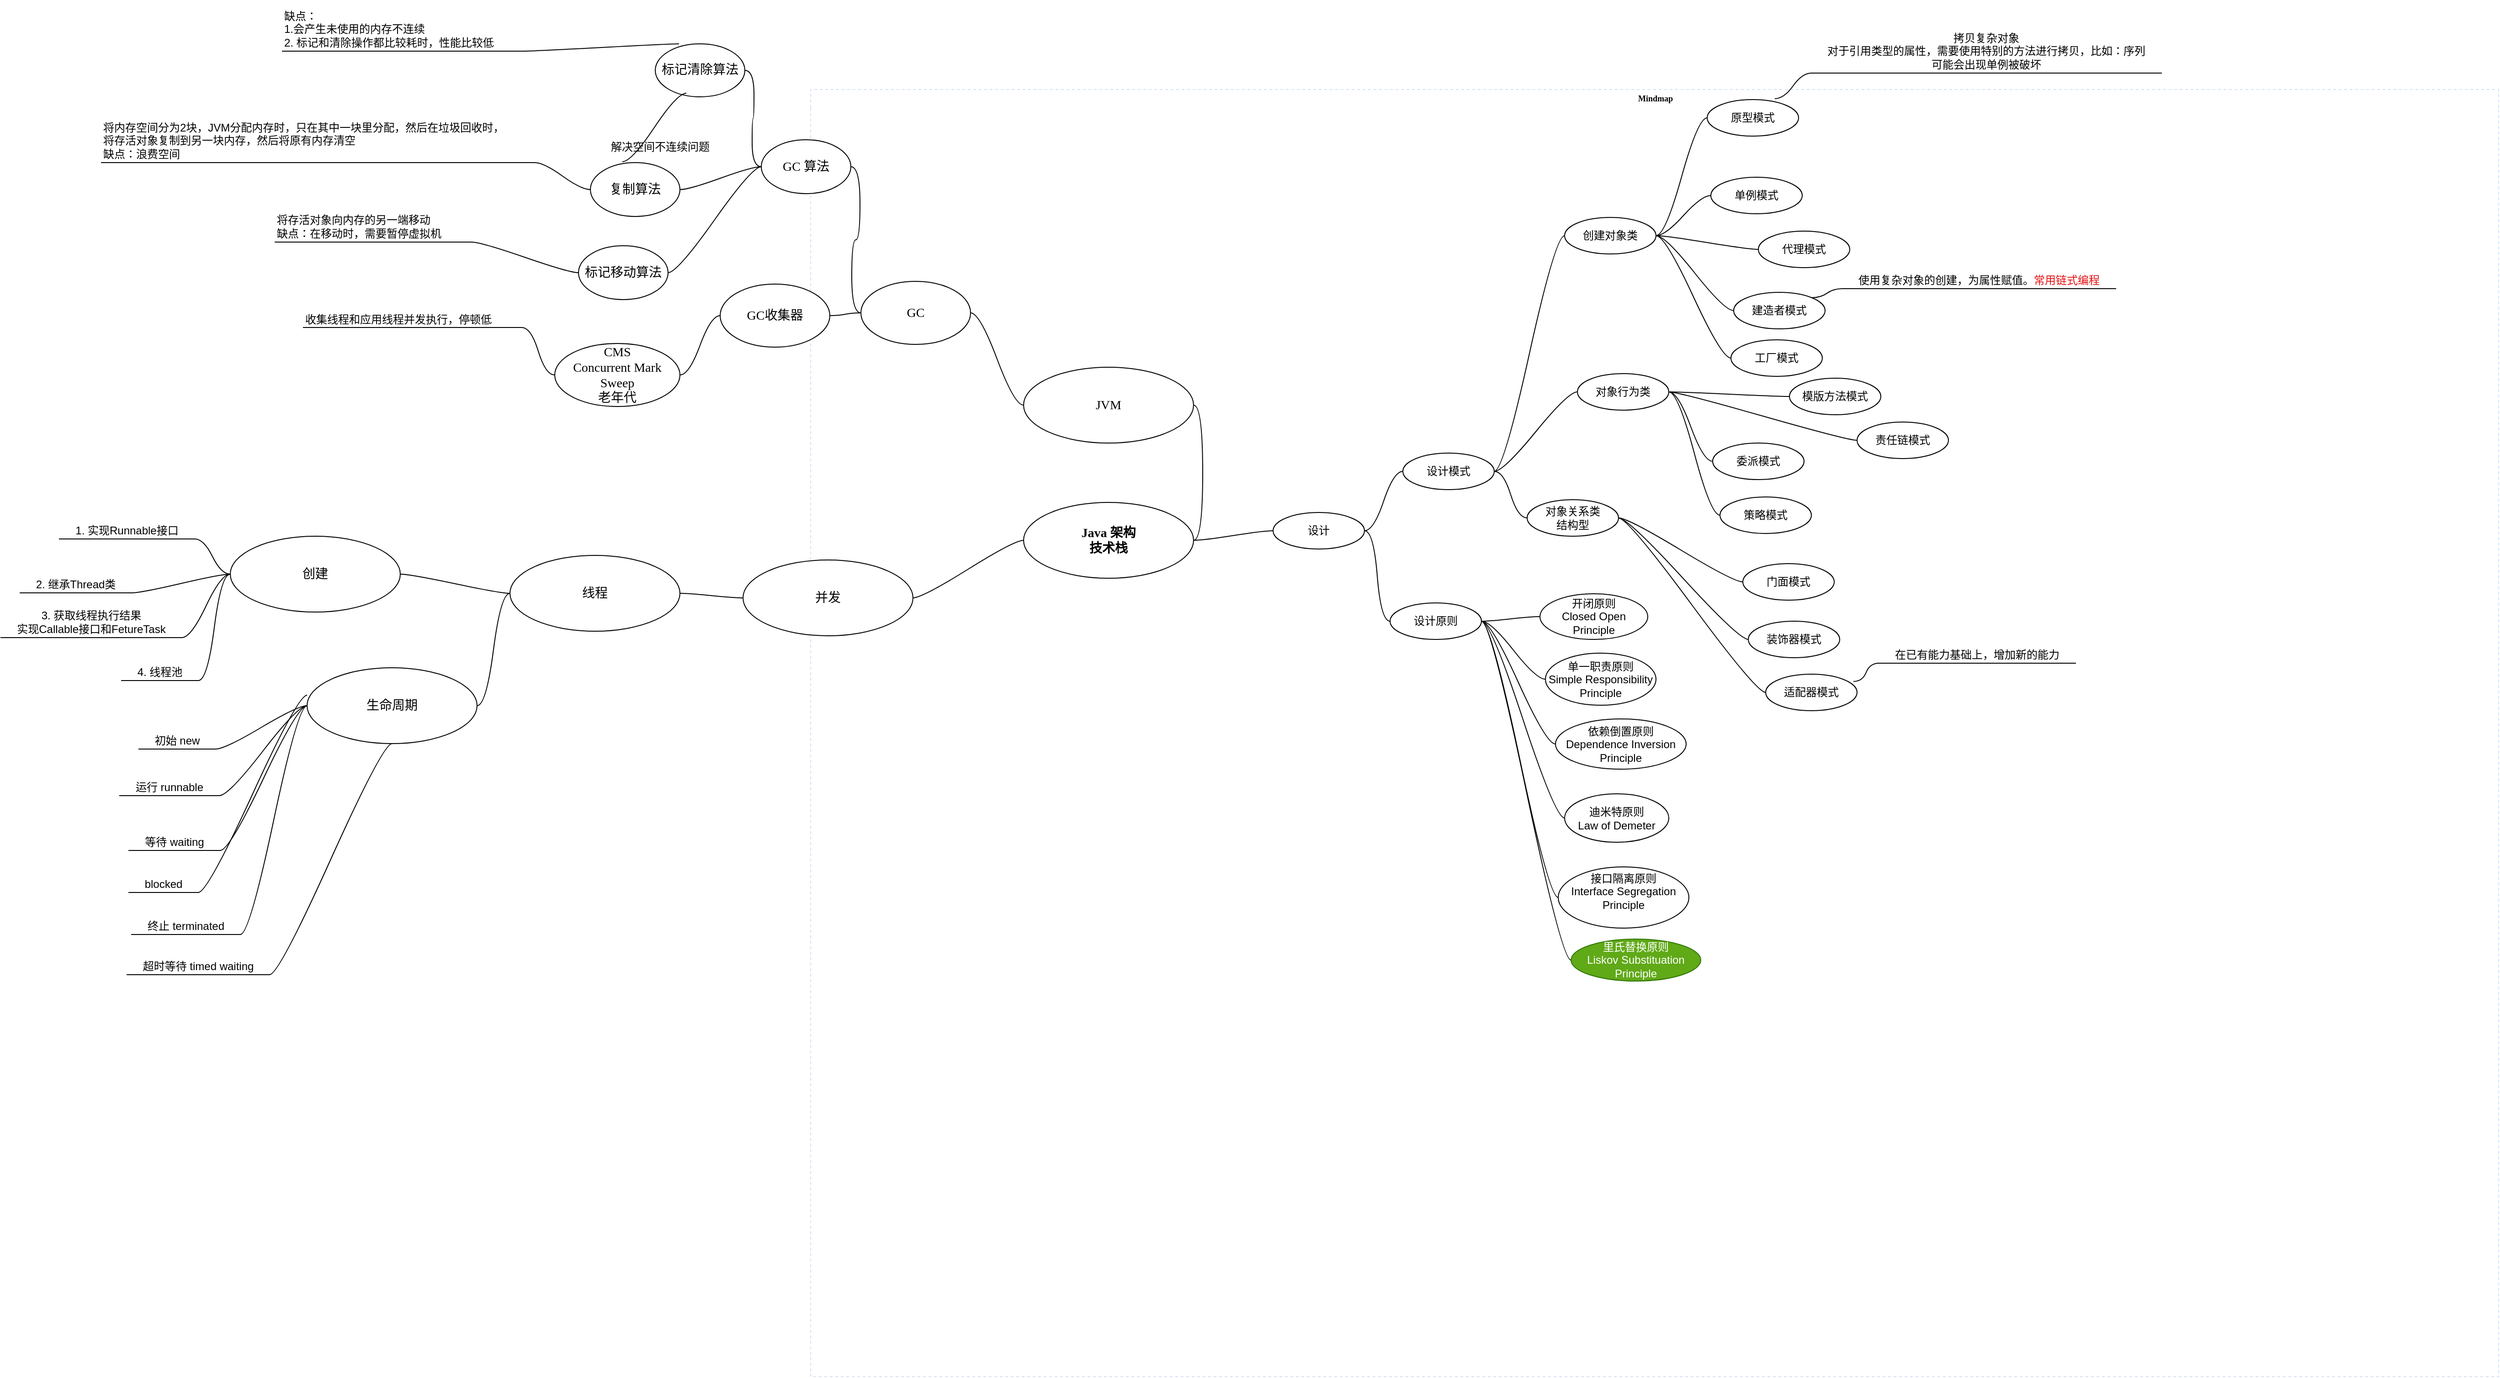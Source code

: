 <mxfile border="50" scale="3" compressed="false" locked="false" version="26.1.1">
  <diagram name="Blank" id="YmL12bMKpDGza6XwsDPr">
    <mxGraphModel dx="2234" dy="1185" grid="0" gridSize="10" guides="1" tooltips="1" connect="1" arrows="1" fold="1" page="0" pageScale="1" pageWidth="827" pageHeight="1169" background="none" math="1" shadow="0">
      <root>
        <mxCell id="X5NqExCQtvZxIxQ7pmgY-0" />
        <mxCell id="1" parent="X5NqExCQtvZxIxQ7pmgY-0" />
        <mxCell id="Gr0Zq-AI6Quabplr0KPa-179" value="Mindmap" style="swimlane;html=1;startSize=20;horizontal=1;containerType=tree;labelBackgroundColor=none;strokeColor=#D4E1F5;strokeWidth=1;fillColor=none;fontFamily=Comic Sans MS;fontSize=9;swimlaneLine=0;dashed=1;collapsible=0;" parent="1" vertex="1">
          <mxGeometry x="239" y="1" width="1847" height="1409" as="geometry" />
        </mxCell>
        <mxCell id="kl9yPUdAR2kA5Z42WzvT-21" value="" style="edgeStyle=entityRelationEdgeStyle;rounded=0;orthogonalLoop=1;jettySize=auto;html=1;startArrow=none;endArrow=none;segment=10;curved=1;sourcePerimeterSpacing=0;targetPerimeterSpacing=0;" parent="Gr0Zq-AI6Quabplr0KPa-179" source="kl9yPUdAR2kA5Z42WzvT-18" target="kl9yPUdAR2kA5Z42WzvT-20" edge="1">
          <mxGeometry relative="1" as="geometry" />
        </mxCell>
        <mxCell id="kl9yPUdAR2kA5Z42WzvT-111" value="" style="edgeStyle=entityRelationEdgeStyle;rounded=0;orthogonalLoop=1;jettySize=auto;html=1;startArrow=none;endArrow=none;segment=10;curved=1;sourcePerimeterSpacing=0;targetPerimeterSpacing=0;" parent="Gr0Zq-AI6Quabplr0KPa-179" source="kl9yPUdAR2kA5Z42WzvT-18" target="kl9yPUdAR2kA5Z42WzvT-110" edge="1">
          <mxGeometry relative="1" as="geometry" />
        </mxCell>
        <mxCell id="kl9yPUdAR2kA5Z42WzvT-18" value="&lt;span style=&quot;font-family: &amp;quot;Comic Sans MS&amp;quot;;&quot;&gt;&lt;font style=&quot;font-size: 14px;&quot;&gt;&lt;b&gt;Java 架构&lt;/b&gt;&lt;/font&gt;&lt;/span&gt;&lt;div&gt;&lt;span style=&quot;font-family: &amp;quot;Comic Sans MS&amp;quot;;&quot;&gt;&lt;font style=&quot;font-size: 14px;&quot;&gt;&lt;b&gt;技术栈&lt;/b&gt;&lt;/font&gt;&lt;/span&gt;&lt;/div&gt;" style="ellipse;whiteSpace=wrap;html=1;align=center;newEdgeStyle={&quot;edgeStyle&quot;:&quot;entityRelationEdgeStyle&quot;,&quot;startArrow&quot;:&quot;none&quot;,&quot;endArrow&quot;:&quot;none&quot;,&quot;segment&quot;:10,&quot;curved&quot;:1,&quot;sourcePerimeterSpacing&quot;:0,&quot;targetPerimeterSpacing&quot;:0};treeFolding=1;treeMoving=1;" parent="Gr0Zq-AI6Quabplr0KPa-179" vertex="1">
          <mxGeometry x="233" y="452" width="186" height="83" as="geometry" />
        </mxCell>
        <mxCell id="kl9yPUdAR2kA5Z42WzvT-40" value="" style="edgeStyle=entityRelationEdgeStyle;rounded=0;orthogonalLoop=1;jettySize=auto;html=1;startArrow=none;endArrow=none;segment=10;curved=1;sourcePerimeterSpacing=0;targetPerimeterSpacing=0;" parent="Gr0Zq-AI6Quabplr0KPa-179" source="kl9yPUdAR2kA5Z42WzvT-20" target="kl9yPUdAR2kA5Z42WzvT-39" edge="1">
          <mxGeometry relative="1" as="geometry" />
        </mxCell>
        <mxCell id="kl9yPUdAR2kA5Z42WzvT-20" value="设计" style="ellipse;whiteSpace=wrap;html=1;align=center;newEdgeStyle={&quot;edgeStyle&quot;:&quot;entityRelationEdgeStyle&quot;,&quot;startArrow&quot;:&quot;none&quot;,&quot;endArrow&quot;:&quot;none&quot;,&quot;segment&quot;:10,&quot;curved&quot;:1,&quot;sourcePerimeterSpacing&quot;:0,&quot;targetPerimeterSpacing&quot;:0};treeFolding=1;treeMoving=1;" parent="Gr0Zq-AI6Quabplr0KPa-179" vertex="1">
          <mxGeometry x="506" y="463" width="100" height="40" as="geometry" />
        </mxCell>
        <mxCell id="kl9yPUdAR2kA5Z42WzvT-22" value="" style="edgeStyle=entityRelationEdgeStyle;rounded=0;orthogonalLoop=1;jettySize=auto;html=1;startArrow=none;endArrow=none;segment=10;curved=1;sourcePerimeterSpacing=0;targetPerimeterSpacing=0;" parent="Gr0Zq-AI6Quabplr0KPa-179" source="kl9yPUdAR2kA5Z42WzvT-20" target="kl9yPUdAR2kA5Z42WzvT-23" edge="1">
          <mxGeometry relative="1" as="geometry">
            <mxPoint x="226" y="754" as="sourcePoint" />
          </mxGeometry>
        </mxCell>
        <mxCell id="kl9yPUdAR2kA5Z42WzvT-26" value="" style="edgeStyle=entityRelationEdgeStyle;rounded=0;orthogonalLoop=1;jettySize=auto;html=1;startArrow=none;endArrow=none;segment=10;curved=1;sourcePerimeterSpacing=0;targetPerimeterSpacing=0;" parent="Gr0Zq-AI6Quabplr0KPa-179" source="kl9yPUdAR2kA5Z42WzvT-23" target="kl9yPUdAR2kA5Z42WzvT-25" edge="1">
          <mxGeometry relative="1" as="geometry" />
        </mxCell>
        <mxCell id="kl9yPUdAR2kA5Z42WzvT-28" value="" style="edgeStyle=entityRelationEdgeStyle;rounded=0;orthogonalLoop=1;jettySize=auto;html=1;startArrow=none;endArrow=none;segment=10;curved=1;sourcePerimeterSpacing=0;targetPerimeterSpacing=0;" parent="Gr0Zq-AI6Quabplr0KPa-179" source="kl9yPUdAR2kA5Z42WzvT-23" target="kl9yPUdAR2kA5Z42WzvT-27" edge="1">
          <mxGeometry relative="1" as="geometry" />
        </mxCell>
        <mxCell id="kl9yPUdAR2kA5Z42WzvT-30" value="" style="edgeStyle=entityRelationEdgeStyle;rounded=0;orthogonalLoop=1;jettySize=auto;html=1;startArrow=none;endArrow=none;segment=10;curved=1;sourcePerimeterSpacing=0;targetPerimeterSpacing=0;" parent="Gr0Zq-AI6Quabplr0KPa-179" source="kl9yPUdAR2kA5Z42WzvT-23" target="kl9yPUdAR2kA5Z42WzvT-29" edge="1">
          <mxGeometry relative="1" as="geometry" />
        </mxCell>
        <mxCell id="kl9yPUdAR2kA5Z42WzvT-23" value="设计模式" style="ellipse;whiteSpace=wrap;html=1;align=center;newEdgeStyle={&quot;edgeStyle&quot;:&quot;entityRelationEdgeStyle&quot;,&quot;startArrow&quot;:&quot;none&quot;,&quot;endArrow&quot;:&quot;none&quot;,&quot;segment&quot;:10,&quot;curved&quot;:1,&quot;sourcePerimeterSpacing&quot;:0,&quot;targetPerimeterSpacing&quot;:0};treeFolding=1;treeMoving=1;" parent="Gr0Zq-AI6Quabplr0KPa-179" vertex="1">
          <mxGeometry x="648" y="398" width="100" height="40" as="geometry" />
        </mxCell>
        <mxCell id="kl9yPUdAR2kA5Z42WzvT-54" value="" style="edgeStyle=entityRelationEdgeStyle;rounded=0;orthogonalLoop=1;jettySize=auto;html=1;startArrow=none;endArrow=none;segment=10;curved=1;sourcePerimeterSpacing=0;targetPerimeterSpacing=0;" parent="Gr0Zq-AI6Quabplr0KPa-179" source="kl9yPUdAR2kA5Z42WzvT-25" target="kl9yPUdAR2kA5Z42WzvT-53" edge="1">
          <mxGeometry relative="1" as="geometry" />
        </mxCell>
        <mxCell id="kl9yPUdAR2kA5Z42WzvT-56" value="" style="edgeStyle=entityRelationEdgeStyle;rounded=0;orthogonalLoop=1;jettySize=auto;html=1;startArrow=none;endArrow=none;segment=10;curved=1;sourcePerimeterSpacing=0;targetPerimeterSpacing=0;" parent="Gr0Zq-AI6Quabplr0KPa-179" source="kl9yPUdAR2kA5Z42WzvT-25" target="kl9yPUdAR2kA5Z42WzvT-55" edge="1">
          <mxGeometry relative="1" as="geometry" />
        </mxCell>
        <mxCell id="kl9yPUdAR2kA5Z42WzvT-58" value="" style="edgeStyle=entityRelationEdgeStyle;rounded=0;orthogonalLoop=1;jettySize=auto;html=1;startArrow=none;endArrow=none;segment=10;curved=1;sourcePerimeterSpacing=0;targetPerimeterSpacing=0;" parent="Gr0Zq-AI6Quabplr0KPa-179" source="kl9yPUdAR2kA5Z42WzvT-25" target="kl9yPUdAR2kA5Z42WzvT-57" edge="1">
          <mxGeometry relative="1" as="geometry" />
        </mxCell>
        <mxCell id="kl9yPUdAR2kA5Z42WzvT-25" value="创建对象类" style="ellipse;whiteSpace=wrap;html=1;align=center;newEdgeStyle={&quot;edgeStyle&quot;:&quot;entityRelationEdgeStyle&quot;,&quot;startArrow&quot;:&quot;none&quot;,&quot;endArrow&quot;:&quot;none&quot;,&quot;segment&quot;:10,&quot;curved&quot;:1,&quot;sourcePerimeterSpacing&quot;:0,&quot;targetPerimeterSpacing&quot;:0};treeFolding=1;treeMoving=1;" parent="Gr0Zq-AI6Quabplr0KPa-179" vertex="1">
          <mxGeometry x="825" y="140" width="100" height="40" as="geometry" />
        </mxCell>
        <mxCell id="kl9yPUdAR2kA5Z42WzvT-84" value="" style="edgeStyle=entityRelationEdgeStyle;rounded=0;orthogonalLoop=1;jettySize=auto;html=1;startArrow=none;endArrow=none;segment=10;curved=1;sourcePerimeterSpacing=0;targetPerimeterSpacing=0;" parent="Gr0Zq-AI6Quabplr0KPa-179" source="kl9yPUdAR2kA5Z42WzvT-27" target="kl9yPUdAR2kA5Z42WzvT-83" edge="1">
          <mxGeometry relative="1" as="geometry" />
        </mxCell>
        <mxCell id="kl9yPUdAR2kA5Z42WzvT-86" value="" style="edgeStyle=entityRelationEdgeStyle;rounded=0;orthogonalLoop=1;jettySize=auto;html=1;startArrow=none;endArrow=none;segment=10;curved=1;sourcePerimeterSpacing=0;targetPerimeterSpacing=0;" parent="Gr0Zq-AI6Quabplr0KPa-179" source="kl9yPUdAR2kA5Z42WzvT-27" target="kl9yPUdAR2kA5Z42WzvT-85" edge="1">
          <mxGeometry relative="1" as="geometry" />
        </mxCell>
        <mxCell id="kl9yPUdAR2kA5Z42WzvT-92" value="" style="edgeStyle=entityRelationEdgeStyle;rounded=0;orthogonalLoop=1;jettySize=auto;html=1;startArrow=none;endArrow=none;segment=10;curved=1;sourcePerimeterSpacing=0;targetPerimeterSpacing=0;" parent="Gr0Zq-AI6Quabplr0KPa-179" source="kl9yPUdAR2kA5Z42WzvT-27" target="kl9yPUdAR2kA5Z42WzvT-91" edge="1">
          <mxGeometry relative="1" as="geometry" />
        </mxCell>
        <mxCell id="kl9yPUdAR2kA5Z42WzvT-103" value="" style="edgeStyle=entityRelationEdgeStyle;rounded=0;orthogonalLoop=1;jettySize=auto;html=1;startArrow=none;endArrow=none;segment=10;curved=1;sourcePerimeterSpacing=0;targetPerimeterSpacing=0;" parent="Gr0Zq-AI6Quabplr0KPa-179" source="kl9yPUdAR2kA5Z42WzvT-27" target="kl9yPUdAR2kA5Z42WzvT-102" edge="1">
          <mxGeometry relative="1" as="geometry" />
        </mxCell>
        <mxCell id="kl9yPUdAR2kA5Z42WzvT-27" value="对象行为类" style="ellipse;whiteSpace=wrap;html=1;align=center;newEdgeStyle={&quot;edgeStyle&quot;:&quot;entityRelationEdgeStyle&quot;,&quot;startArrow&quot;:&quot;none&quot;,&quot;endArrow&quot;:&quot;none&quot;,&quot;segment&quot;:10,&quot;curved&quot;:1,&quot;sourcePerimeterSpacing&quot;:0,&quot;targetPerimeterSpacing&quot;:0};treeFolding=1;treeMoving=1;" parent="Gr0Zq-AI6Quabplr0KPa-179" vertex="1">
          <mxGeometry x="839" y="311" width="100" height="40" as="geometry" />
        </mxCell>
        <mxCell id="kl9yPUdAR2kA5Z42WzvT-94" value="" style="edgeStyle=entityRelationEdgeStyle;rounded=0;orthogonalLoop=1;jettySize=auto;html=1;startArrow=none;endArrow=none;segment=10;curved=1;sourcePerimeterSpacing=0;targetPerimeterSpacing=0;" parent="Gr0Zq-AI6Quabplr0KPa-179" source="kl9yPUdAR2kA5Z42WzvT-29" target="kl9yPUdAR2kA5Z42WzvT-93" edge="1">
          <mxGeometry relative="1" as="geometry" />
        </mxCell>
        <mxCell id="kl9yPUdAR2kA5Z42WzvT-96" value="" style="edgeStyle=entityRelationEdgeStyle;rounded=0;orthogonalLoop=1;jettySize=auto;html=1;startArrow=none;endArrow=none;segment=10;curved=1;sourcePerimeterSpacing=0;targetPerimeterSpacing=0;" parent="Gr0Zq-AI6Quabplr0KPa-179" source="kl9yPUdAR2kA5Z42WzvT-29" target="kl9yPUdAR2kA5Z42WzvT-95" edge="1">
          <mxGeometry relative="1" as="geometry" />
        </mxCell>
        <mxCell id="kl9yPUdAR2kA5Z42WzvT-98" value="" style="edgeStyle=entityRelationEdgeStyle;rounded=0;orthogonalLoop=1;jettySize=auto;html=1;startArrow=none;endArrow=none;segment=10;curved=1;sourcePerimeterSpacing=0;targetPerimeterSpacing=0;" parent="Gr0Zq-AI6Quabplr0KPa-179" source="kl9yPUdAR2kA5Z42WzvT-29" target="kl9yPUdAR2kA5Z42WzvT-97" edge="1">
          <mxGeometry relative="1" as="geometry" />
        </mxCell>
        <mxCell id="kl9yPUdAR2kA5Z42WzvT-29" value="对象关系类&lt;div&gt;结构型&lt;/div&gt;" style="ellipse;whiteSpace=wrap;html=1;align=center;newEdgeStyle={&quot;edgeStyle&quot;:&quot;entityRelationEdgeStyle&quot;,&quot;startArrow&quot;:&quot;none&quot;,&quot;endArrow&quot;:&quot;none&quot;,&quot;segment&quot;:10,&quot;curved&quot;:1,&quot;sourcePerimeterSpacing&quot;:0,&quot;targetPerimeterSpacing&quot;:0};treeFolding=1;treeMoving=1;" parent="Gr0Zq-AI6Quabplr0KPa-179" vertex="1">
          <mxGeometry x="784" y="449" width="100" height="40" as="geometry" />
        </mxCell>
        <mxCell id="kl9yPUdAR2kA5Z42WzvT-60" value="" style="edgeStyle=entityRelationEdgeStyle;rounded=0;orthogonalLoop=1;jettySize=auto;html=1;startArrow=none;endArrow=none;segment=10;curved=1;sourcePerimeterSpacing=0;targetPerimeterSpacing=0;" parent="Gr0Zq-AI6Quabplr0KPa-179" source="kl9yPUdAR2kA5Z42WzvT-31" target="kl9yPUdAR2kA5Z42WzvT-59" edge="1" visible="0">
          <mxGeometry relative="1" as="geometry" />
        </mxCell>
        <mxCell id="kl9yPUdAR2kA5Z42WzvT-62" value="" style="edgeStyle=entityRelationEdgeStyle;rounded=0;orthogonalLoop=1;jettySize=auto;html=1;startArrow=none;endArrow=none;segment=10;curved=1;sourcePerimeterSpacing=0;targetPerimeterSpacing=0;" parent="Gr0Zq-AI6Quabplr0KPa-179" source="kl9yPUdAR2kA5Z42WzvT-31" target="kl9yPUdAR2kA5Z42WzvT-61" edge="1" visible="0">
          <mxGeometry relative="1" as="geometry" />
        </mxCell>
        <mxCell id="kl9yPUdAR2kA5Z42WzvT-31" value="单例模式" style="ellipse;whiteSpace=wrap;html=1;align=center;newEdgeStyle={&quot;edgeStyle&quot;:&quot;entityRelationEdgeStyle&quot;,&quot;startArrow&quot;:&quot;none&quot;,&quot;endArrow&quot;:&quot;none&quot;,&quot;segment&quot;:10,&quot;curved&quot;:1,&quot;sourcePerimeterSpacing&quot;:0,&quot;targetPerimeterSpacing&quot;:0};treeFolding=1;treeMoving=1;" parent="Gr0Zq-AI6Quabplr0KPa-179" vertex="1" collapsed="1">
          <mxGeometry x="985" y="96" width="100" height="40" as="geometry" />
        </mxCell>
        <mxCell id="kl9yPUdAR2kA5Z42WzvT-32" value="" style="edgeStyle=entityRelationEdgeStyle;rounded=0;orthogonalLoop=1;jettySize=auto;html=1;startArrow=none;endArrow=none;segment=10;curved=1;sourcePerimeterSpacing=0;targetPerimeterSpacing=0;" parent="Gr0Zq-AI6Quabplr0KPa-179" source="kl9yPUdAR2kA5Z42WzvT-25" target="kl9yPUdAR2kA5Z42WzvT-31" edge="1">
          <mxGeometry relative="1" as="geometry" />
        </mxCell>
        <mxCell id="kl9yPUdAR2kA5Z42WzvT-42" value="" style="edgeStyle=entityRelationEdgeStyle;rounded=0;orthogonalLoop=1;jettySize=auto;html=1;startArrow=none;endArrow=none;segment=10;curved=1;sourcePerimeterSpacing=0;targetPerimeterSpacing=0;" parent="Gr0Zq-AI6Quabplr0KPa-179" source="kl9yPUdAR2kA5Z42WzvT-39" target="kl9yPUdAR2kA5Z42WzvT-41" edge="1">
          <mxGeometry relative="1" as="geometry" />
        </mxCell>
        <mxCell id="kl9yPUdAR2kA5Z42WzvT-44" value="" style="edgeStyle=entityRelationEdgeStyle;rounded=0;orthogonalLoop=1;jettySize=auto;html=1;startArrow=none;endArrow=none;segment=10;curved=1;sourcePerimeterSpacing=0;targetPerimeterSpacing=0;" parent="Gr0Zq-AI6Quabplr0KPa-179" source="kl9yPUdAR2kA5Z42WzvT-39" target="kl9yPUdAR2kA5Z42WzvT-43" edge="1">
          <mxGeometry relative="1" as="geometry" />
        </mxCell>
        <mxCell id="kl9yPUdAR2kA5Z42WzvT-46" value="" style="edgeStyle=entityRelationEdgeStyle;rounded=0;orthogonalLoop=1;jettySize=auto;html=1;startArrow=none;endArrow=none;segment=10;curved=1;sourcePerimeterSpacing=0;targetPerimeterSpacing=0;" parent="Gr0Zq-AI6Quabplr0KPa-179" source="kl9yPUdAR2kA5Z42WzvT-39" target="kl9yPUdAR2kA5Z42WzvT-45" edge="1">
          <mxGeometry relative="1" as="geometry" />
        </mxCell>
        <mxCell id="kl9yPUdAR2kA5Z42WzvT-48" value="" style="edgeStyle=entityRelationEdgeStyle;rounded=0;orthogonalLoop=1;jettySize=auto;html=1;startArrow=none;endArrow=none;segment=10;curved=1;sourcePerimeterSpacing=0;targetPerimeterSpacing=0;" parent="Gr0Zq-AI6Quabplr0KPa-179" source="kl9yPUdAR2kA5Z42WzvT-39" target="kl9yPUdAR2kA5Z42WzvT-47" edge="1">
          <mxGeometry relative="1" as="geometry" />
        </mxCell>
        <mxCell id="kl9yPUdAR2kA5Z42WzvT-50" value="" style="edgeStyle=entityRelationEdgeStyle;rounded=0;orthogonalLoop=1;jettySize=auto;html=1;startArrow=none;endArrow=none;segment=10;curved=1;sourcePerimeterSpacing=0;targetPerimeterSpacing=0;" parent="Gr0Zq-AI6Quabplr0KPa-179" source="kl9yPUdAR2kA5Z42WzvT-39" target="kl9yPUdAR2kA5Z42WzvT-49" edge="1">
          <mxGeometry relative="1" as="geometry" />
        </mxCell>
        <mxCell id="kl9yPUdAR2kA5Z42WzvT-52" value="" style="edgeStyle=entityRelationEdgeStyle;rounded=0;orthogonalLoop=1;jettySize=auto;html=1;startArrow=none;endArrow=none;segment=10;curved=1;sourcePerimeterSpacing=0;targetPerimeterSpacing=0;" parent="Gr0Zq-AI6Quabplr0KPa-179" source="kl9yPUdAR2kA5Z42WzvT-39" target="kl9yPUdAR2kA5Z42WzvT-51" edge="1">
          <mxGeometry relative="1" as="geometry" />
        </mxCell>
        <mxCell id="kl9yPUdAR2kA5Z42WzvT-39" value="设计原则" style="ellipse;whiteSpace=wrap;html=1;align=center;newEdgeStyle={&quot;edgeStyle&quot;:&quot;entityRelationEdgeStyle&quot;,&quot;startArrow&quot;:&quot;none&quot;,&quot;endArrow&quot;:&quot;none&quot;,&quot;segment&quot;:10,&quot;curved&quot;:1,&quot;sourcePerimeterSpacing&quot;:0,&quot;targetPerimeterSpacing&quot;:0};treeFolding=1;treeMoving=1;" parent="Gr0Zq-AI6Quabplr0KPa-179" vertex="1">
          <mxGeometry x="634" y="562" width="100" height="40" as="geometry" />
        </mxCell>
        <mxCell id="kl9yPUdAR2kA5Z42WzvT-41" value="开闭原则&lt;div&gt;Closed Open Principle&lt;/div&gt;" style="ellipse;whiteSpace=wrap;html=1;align=center;newEdgeStyle={&quot;edgeStyle&quot;:&quot;entityRelationEdgeStyle&quot;,&quot;startArrow&quot;:&quot;none&quot;,&quot;endArrow&quot;:&quot;none&quot;,&quot;segment&quot;:10,&quot;curved&quot;:1,&quot;sourcePerimeterSpacing&quot;:0,&quot;targetPerimeterSpacing&quot;:0};treeFolding=1;treeMoving=1;" parent="Gr0Zq-AI6Quabplr0KPa-179" vertex="1">
          <mxGeometry x="798" y="552" width="118" height="50" as="geometry" />
        </mxCell>
        <mxCell id="kl9yPUdAR2kA5Z42WzvT-43" value="单一职责原则&lt;div&gt;Simple Responsibility Principle&lt;/div&gt;" style="ellipse;whiteSpace=wrap;html=1;align=center;newEdgeStyle={&quot;edgeStyle&quot;:&quot;entityRelationEdgeStyle&quot;,&quot;startArrow&quot;:&quot;none&quot;,&quot;endArrow&quot;:&quot;none&quot;,&quot;segment&quot;:10,&quot;curved&quot;:1,&quot;sourcePerimeterSpacing&quot;:0,&quot;targetPerimeterSpacing&quot;:0};treeFolding=1;treeMoving=1;" parent="Gr0Zq-AI6Quabplr0KPa-179" vertex="1">
          <mxGeometry x="804" y="617" width="121" height="57" as="geometry" />
        </mxCell>
        <mxCell id="kl9yPUdAR2kA5Z42WzvT-45" value="依赖倒置原则&lt;div&gt;Dependence Inversion Principle&lt;/div&gt;" style="ellipse;whiteSpace=wrap;html=1;align=center;newEdgeStyle={&quot;edgeStyle&quot;:&quot;entityRelationEdgeStyle&quot;,&quot;startArrow&quot;:&quot;none&quot;,&quot;endArrow&quot;:&quot;none&quot;,&quot;segment&quot;:10,&quot;curved&quot;:1,&quot;sourcePerimeterSpacing&quot;:0,&quot;targetPerimeterSpacing&quot;:0};treeFolding=1;treeMoving=1;" parent="Gr0Zq-AI6Quabplr0KPa-179" vertex="1">
          <mxGeometry x="815" y="689" width="143" height="55" as="geometry" />
        </mxCell>
        <mxCell id="kl9yPUdAR2kA5Z42WzvT-47" value="迪米特原则&lt;div&gt;Law of Demeter&lt;/div&gt;" style="ellipse;whiteSpace=wrap;html=1;align=center;newEdgeStyle={&quot;edgeStyle&quot;:&quot;entityRelationEdgeStyle&quot;,&quot;startArrow&quot;:&quot;none&quot;,&quot;endArrow&quot;:&quot;none&quot;,&quot;segment&quot;:10,&quot;curved&quot;:1,&quot;sourcePerimeterSpacing&quot;:0,&quot;targetPerimeterSpacing&quot;:0};treeFolding=1;treeMoving=1;" parent="Gr0Zq-AI6Quabplr0KPa-179" vertex="1">
          <mxGeometry x="825" y="771" width="114" height="53" as="geometry" />
        </mxCell>
        <mxCell id="kl9yPUdAR2kA5Z42WzvT-49" value="接口隔离原则&lt;div&gt;Interface Segregation Principle&lt;/div&gt;&lt;div&gt;&lt;br&gt;&lt;/div&gt;" style="ellipse;whiteSpace=wrap;html=1;align=center;newEdgeStyle={&quot;edgeStyle&quot;:&quot;entityRelationEdgeStyle&quot;,&quot;startArrow&quot;:&quot;none&quot;,&quot;endArrow&quot;:&quot;none&quot;,&quot;segment&quot;:10,&quot;curved&quot;:1,&quot;sourcePerimeterSpacing&quot;:0,&quot;targetPerimeterSpacing&quot;:0};treeFolding=1;treeMoving=1;" parent="Gr0Zq-AI6Quabplr0KPa-179" vertex="1">
          <mxGeometry x="818" y="851" width="143" height="67" as="geometry" />
        </mxCell>
        <mxCell id="kl9yPUdAR2kA5Z42WzvT-51" value="里氏替换原则&lt;div&gt;Liskov Substituation Principle&lt;/div&gt;" style="ellipse;whiteSpace=wrap;html=1;align=center;newEdgeStyle={&quot;edgeStyle&quot;:&quot;entityRelationEdgeStyle&quot;,&quot;startArrow&quot;:&quot;none&quot;,&quot;endArrow&quot;:&quot;none&quot;,&quot;segment&quot;:10,&quot;curved&quot;:1,&quot;sourcePerimeterSpacing&quot;:0,&quot;targetPerimeterSpacing&quot;:0};treeFolding=1;treeMoving=1;fillColor=#60a917;strokeColor=#2D7600;fontColor=#ffffff;" parent="Gr0Zq-AI6Quabplr0KPa-179" vertex="1">
          <mxGeometry x="832" y="930" width="142" height="46" as="geometry" />
        </mxCell>
        <mxCell id="kl9yPUdAR2kA5Z42WzvT-53" value="代理模式" style="ellipse;whiteSpace=wrap;html=1;align=center;newEdgeStyle={&quot;edgeStyle&quot;:&quot;entityRelationEdgeStyle&quot;,&quot;startArrow&quot;:&quot;none&quot;,&quot;endArrow&quot;:&quot;none&quot;,&quot;segment&quot;:10,&quot;curved&quot;:1,&quot;sourcePerimeterSpacing&quot;:0,&quot;targetPerimeterSpacing&quot;:0};treeFolding=1;treeMoving=1;" parent="Gr0Zq-AI6Quabplr0KPa-179" vertex="1" collapsed="1">
          <mxGeometry x="1037" y="155" width="100" height="40" as="geometry" />
        </mxCell>
        <mxCell id="kl9yPUdAR2kA5Z42WzvT-55" value="建造者模式" style="ellipse;whiteSpace=wrap;html=1;align=center;newEdgeStyle={&quot;edgeStyle&quot;:&quot;entityRelationEdgeStyle&quot;,&quot;startArrow&quot;:&quot;none&quot;,&quot;endArrow&quot;:&quot;none&quot;,&quot;segment&quot;:10,&quot;curved&quot;:1,&quot;sourcePerimeterSpacing&quot;:0,&quot;targetPerimeterSpacing&quot;:0};treeFolding=1;treeMoving=1;" parent="Gr0Zq-AI6Quabplr0KPa-179" vertex="1">
          <mxGeometry x="1010" y="222" width="100" height="40" as="geometry" />
        </mxCell>
        <mxCell id="kl9yPUdAR2kA5Z42WzvT-57" value="工厂模式" style="ellipse;whiteSpace=wrap;html=1;align=center;newEdgeStyle={&quot;edgeStyle&quot;:&quot;entityRelationEdgeStyle&quot;,&quot;startArrow&quot;:&quot;none&quot;,&quot;endArrow&quot;:&quot;none&quot;,&quot;segment&quot;:10,&quot;curved&quot;:1,&quot;sourcePerimeterSpacing&quot;:0,&quot;targetPerimeterSpacing&quot;:0};treeFolding=1;treeMoving=1;" parent="Gr0Zq-AI6Quabplr0KPa-179" vertex="1">
          <mxGeometry x="1007" y="274" width="100" height="40" as="geometry" />
        </mxCell>
        <mxCell id="kl9yPUdAR2kA5Z42WzvT-59" value="恶汉模式" style="ellipse;whiteSpace=wrap;html=1;align=center;newEdgeStyle={&quot;edgeStyle&quot;:&quot;entityRelationEdgeStyle&quot;,&quot;startArrow&quot;:&quot;none&quot;,&quot;endArrow&quot;:&quot;none&quot;,&quot;segment&quot;:10,&quot;curved&quot;:1,&quot;sourcePerimeterSpacing&quot;:0,&quot;targetPerimeterSpacing&quot;:0};treeFolding=1;treeMoving=1;" parent="Gr0Zq-AI6Quabplr0KPa-179" vertex="1" visible="0">
          <mxGeometry x="1100" y="23" width="100" height="40" as="geometry" />
        </mxCell>
        <mxCell id="kl9yPUdAR2kA5Z42WzvT-61" value="懒汉模式&lt;div&gt;使用时创建对象&lt;/div&gt;" style="ellipse;whiteSpace=wrap;html=1;align=center;newEdgeStyle={&quot;edgeStyle&quot;:&quot;entityRelationEdgeStyle&quot;,&quot;startArrow&quot;:&quot;none&quot;,&quot;endArrow&quot;:&quot;none&quot;,&quot;segment&quot;:10,&quot;curved&quot;:1,&quot;sourcePerimeterSpacing&quot;:0,&quot;targetPerimeterSpacing&quot;:0};treeFolding=1;treeMoving=1;" parent="Gr0Zq-AI6Quabplr0KPa-179" vertex="1" visible="0">
          <mxGeometry x="1110" y="81" width="100" height="40" as="geometry" />
        </mxCell>
        <mxCell id="kl9yPUdAR2kA5Z42WzvT-73" value="使用synchronized锁定创建对象整个方法&lt;div&gt;缺点：锁整个方法，造成性能低下问题&lt;/div&gt;" style="whiteSpace=wrap;html=1;shape=partialRectangle;top=0;left=0;bottom=1;right=0;points=[[0,1],[1,1]];fillColor=none;align=center;verticalAlign=bottom;routingCenterY=0.5;snapToPoint=1;recursiveResize=0;autosize=1;treeFolding=1;treeMoving=1;newEdgeStyle={&quot;edgeStyle&quot;:&quot;entityRelationEdgeStyle&quot;,&quot;startArrow&quot;:&quot;none&quot;,&quot;endArrow&quot;:&quot;none&quot;,&quot;segment&quot;:10,&quot;curved&quot;:1,&quot;sourcePerimeterSpacing&quot;:0,&quot;targetPerimeterSpacing&quot;:0};" parent="Gr0Zq-AI6Quabplr0KPa-179" vertex="1" visible="0">
          <mxGeometry x="1337" y="28" width="250" height="41" as="geometry" />
        </mxCell>
        <mxCell id="kl9yPUdAR2kA5Z42WzvT-74" value="" style="edgeStyle=entityRelationEdgeStyle;startArrow=none;endArrow=none;segment=10;curved=1;sourcePerimeterSpacing=0;targetPerimeterSpacing=0;rounded=0;exitX=0.96;exitY=0.275;exitDx=0;exitDy=0;exitPerimeter=0;" parent="Gr0Zq-AI6Quabplr0KPa-179" source="kl9yPUdAR2kA5Z42WzvT-61" target="kl9yPUdAR2kA5Z42WzvT-73" edge="1" visible="0">
          <mxGeometry relative="1" as="geometry">
            <mxPoint x="1218" y="103" as="sourcePoint" />
          </mxGeometry>
        </mxCell>
        <mxCell id="kl9yPUdAR2kA5Z42WzvT-77" value="使用synchronized 锁定创建对象语句块&lt;div&gt;DCL 双重锁定机制&lt;/div&gt;&lt;div&gt;对象需要volitale修饰，保证拿到的对象是完整的（避免JVM指令重排导致对象不完整）&lt;/div&gt;" style="whiteSpace=wrap;html=1;shape=partialRectangle;top=0;left=0;bottom=1;right=0;points=[[0,1],[1,1]];fillColor=none;align=center;verticalAlign=bottom;routingCenterY=0.5;snapToPoint=1;recursiveResize=0;autosize=1;treeFolding=1;treeMoving=1;newEdgeStyle={&quot;edgeStyle&quot;:&quot;entityRelationEdgeStyle&quot;,&quot;startArrow&quot;:&quot;none&quot;,&quot;endArrow&quot;:&quot;none&quot;,&quot;segment&quot;:10,&quot;curved&quot;:1,&quot;sourcePerimeterSpacing&quot;:0,&quot;targetPerimeterSpacing&quot;:0};" parent="Gr0Zq-AI6Quabplr0KPa-179" vertex="1" visible="0">
          <mxGeometry x="1247" y="125" width="525" height="55" as="geometry" />
        </mxCell>
        <mxCell id="kl9yPUdAR2kA5Z42WzvT-78" value="" style="edgeStyle=entityRelationEdgeStyle;startArrow=none;endArrow=none;segment=10;curved=1;sourcePerimeterSpacing=0;targetPerimeterSpacing=0;rounded=0;" parent="Gr0Zq-AI6Quabplr0KPa-179" source="kl9yPUdAR2kA5Z42WzvT-61" target="kl9yPUdAR2kA5Z42WzvT-77" edge="1" visible="0">
          <mxGeometry relative="1" as="geometry">
            <mxPoint x="1297" y="149" as="sourcePoint" />
          </mxGeometry>
        </mxCell>
        <mxCell id="kl9yPUdAR2kA5Z42WzvT-79" value="JDK方式&lt;div&gt;通过代理接口实现&lt;/div&gt;&lt;div&gt;Handler&lt;/div&gt;" style="whiteSpace=wrap;html=1;shape=partialRectangle;top=0;left=0;bottom=1;right=0;points=[[0,1],[1,1]];fillColor=none;align=center;verticalAlign=bottom;routingCenterY=0.5;snapToPoint=1;recursiveResize=0;autosize=1;treeFolding=1;treeMoving=1;newEdgeStyle={&quot;edgeStyle&quot;:&quot;entityRelationEdgeStyle&quot;,&quot;startArrow&quot;:&quot;none&quot;,&quot;endArrow&quot;:&quot;none&quot;,&quot;segment&quot;:10,&quot;curved&quot;:1,&quot;sourcePerimeterSpacing&quot;:0,&quot;targetPerimeterSpacing&quot;:0};" parent="Gr0Zq-AI6Quabplr0KPa-179" vertex="1" visible="0">
          <mxGeometry x="1460" y="192" width="131" height="55" as="geometry" />
        </mxCell>
        <mxCell id="kl9yPUdAR2kA5Z42WzvT-80" value="" style="edgeStyle=entityRelationEdgeStyle;startArrow=none;endArrow=none;segment=10;curved=1;sourcePerimeterSpacing=0;targetPerimeterSpacing=0;rounded=0;exitX=1;exitY=0.5;exitDx=0;exitDy=0;" parent="Gr0Zq-AI6Quabplr0KPa-179" source="kl9yPUdAR2kA5Z42WzvT-53" target="kl9yPUdAR2kA5Z42WzvT-79" edge="1" visible="0">
          <mxGeometry relative="1" as="geometry">
            <mxPoint x="1360" y="219" as="sourcePoint" />
          </mxGeometry>
        </mxCell>
        <mxCell id="kl9yPUdAR2kA5Z42WzvT-81" value="CGLIB&lt;div&gt;通过继承实现&lt;/div&gt;&lt;div&gt;Callback&lt;/div&gt;" style="whiteSpace=wrap;html=1;shape=partialRectangle;top=0;left=0;bottom=1;right=0;points=[[0,1],[1,1]];fillColor=none;align=center;verticalAlign=bottom;routingCenterY=0.5;snapToPoint=1;recursiveResize=0;autosize=1;treeFolding=1;treeMoving=1;newEdgeStyle={&quot;edgeStyle&quot;:&quot;entityRelationEdgeStyle&quot;,&quot;startArrow&quot;:&quot;none&quot;,&quot;endArrow&quot;:&quot;none&quot;,&quot;segment&quot;:10,&quot;curved&quot;:1,&quot;sourcePerimeterSpacing&quot;:0,&quot;targetPerimeterSpacing&quot;:0};" parent="Gr0Zq-AI6Quabplr0KPa-179" vertex="1" visible="0">
          <mxGeometry x="1466" y="264" width="107" height="55" as="geometry" />
        </mxCell>
        <mxCell id="kl9yPUdAR2kA5Z42WzvT-82" value="" style="edgeStyle=entityRelationEdgeStyle;startArrow=none;endArrow=none;segment=10;curved=1;sourcePerimeterSpacing=0;targetPerimeterSpacing=0;rounded=0;" parent="Gr0Zq-AI6Quabplr0KPa-179" source="kl9yPUdAR2kA5Z42WzvT-53" target="kl9yPUdAR2kA5Z42WzvT-81" edge="1" visible="0">
          <mxGeometry relative="1" as="geometry">
            <mxPoint x="1342" y="310" as="sourcePoint" />
            <Array as="points">
              <mxPoint x="1355" y="255" />
              <mxPoint x="1311" y="316" />
              <mxPoint x="1341" y="289" />
            </Array>
          </mxGeometry>
        </mxCell>
        <mxCell id="kl9yPUdAR2kA5Z42WzvT-83" value="委派模式" style="ellipse;whiteSpace=wrap;html=1;align=center;newEdgeStyle={&quot;edgeStyle&quot;:&quot;entityRelationEdgeStyle&quot;,&quot;startArrow&quot;:&quot;none&quot;,&quot;endArrow&quot;:&quot;none&quot;,&quot;segment&quot;:10,&quot;curved&quot;:1,&quot;sourcePerimeterSpacing&quot;:0,&quot;targetPerimeterSpacing&quot;:0};treeFolding=1;treeMoving=1;" parent="Gr0Zq-AI6Quabplr0KPa-179" vertex="1">
          <mxGeometry x="987" y="387" width="100" height="40" as="geometry" />
        </mxCell>
        <mxCell id="kl9yPUdAR2kA5Z42WzvT-85" value="策略模式" style="ellipse;whiteSpace=wrap;html=1;align=center;newEdgeStyle={&quot;edgeStyle&quot;:&quot;entityRelationEdgeStyle&quot;,&quot;startArrow&quot;:&quot;none&quot;,&quot;endArrow&quot;:&quot;none&quot;,&quot;segment&quot;:10,&quot;curved&quot;:1,&quot;sourcePerimeterSpacing&quot;:0,&quot;targetPerimeterSpacing&quot;:0};treeFolding=1;treeMoving=1;" parent="Gr0Zq-AI6Quabplr0KPa-179" vertex="1">
          <mxGeometry x="995" y="446" width="100" height="40" as="geometry" />
        </mxCell>
        <mxCell id="kl9yPUdAR2kA5Z42WzvT-91" value="模版方法模式" style="ellipse;whiteSpace=wrap;html=1;align=center;newEdgeStyle={&quot;edgeStyle&quot;:&quot;entityRelationEdgeStyle&quot;,&quot;startArrow&quot;:&quot;none&quot;,&quot;endArrow&quot;:&quot;none&quot;,&quot;segment&quot;:10,&quot;curved&quot;:1,&quot;sourcePerimeterSpacing&quot;:0,&quot;targetPerimeterSpacing&quot;:0};treeFolding=1;treeMoving=1;" parent="Gr0Zq-AI6Quabplr0KPa-179" vertex="1">
          <mxGeometry x="1071" y="316" width="100" height="40" as="geometry" />
        </mxCell>
        <mxCell id="kl9yPUdAR2kA5Z42WzvT-93" value="门面模式" style="ellipse;whiteSpace=wrap;html=1;align=center;newEdgeStyle={&quot;edgeStyle&quot;:&quot;entityRelationEdgeStyle&quot;,&quot;startArrow&quot;:&quot;none&quot;,&quot;endArrow&quot;:&quot;none&quot;,&quot;segment&quot;:10,&quot;curved&quot;:1,&quot;sourcePerimeterSpacing&quot;:0,&quot;targetPerimeterSpacing&quot;:0};treeFolding=1;treeMoving=1;" parent="Gr0Zq-AI6Quabplr0KPa-179" vertex="1">
          <mxGeometry x="1020" y="519" width="100" height="40" as="geometry" />
        </mxCell>
        <mxCell id="kl9yPUdAR2kA5Z42WzvT-95" value="装饰器模式" style="ellipse;whiteSpace=wrap;html=1;align=center;newEdgeStyle={&quot;edgeStyle&quot;:&quot;entityRelationEdgeStyle&quot;,&quot;startArrow&quot;:&quot;none&quot;,&quot;endArrow&quot;:&quot;none&quot;,&quot;segment&quot;:10,&quot;curved&quot;:1,&quot;sourcePerimeterSpacing&quot;:0,&quot;targetPerimeterSpacing&quot;:0};treeFolding=1;treeMoving=1;" parent="Gr0Zq-AI6Quabplr0KPa-179" vertex="1">
          <mxGeometry x="1026" y="582" width="100" height="40" as="geometry" />
        </mxCell>
        <mxCell id="kl9yPUdAR2kA5Z42WzvT-87" value="原型模式" style="ellipse;whiteSpace=wrap;html=1;align=center;newEdgeStyle={&quot;edgeStyle&quot;:&quot;entityRelationEdgeStyle&quot;,&quot;startArrow&quot;:&quot;none&quot;,&quot;endArrow&quot;:&quot;none&quot;,&quot;segment&quot;:10,&quot;curved&quot;:1,&quot;sourcePerimeterSpacing&quot;:0,&quot;targetPerimeterSpacing&quot;:0};treeFolding=1;treeMoving=1;" parent="Gr0Zq-AI6Quabplr0KPa-179" vertex="1">
          <mxGeometry x="981" y="11" width="100" height="40" as="geometry" />
        </mxCell>
        <mxCell id="kl9yPUdAR2kA5Z42WzvT-88" value="" style="edgeStyle=entityRelationEdgeStyle;rounded=0;orthogonalLoop=1;jettySize=auto;html=1;startArrow=none;endArrow=none;segment=10;curved=1;sourcePerimeterSpacing=0;targetPerimeterSpacing=0;" parent="Gr0Zq-AI6Quabplr0KPa-179" source="kl9yPUdAR2kA5Z42WzvT-25" target="kl9yPUdAR2kA5Z42WzvT-87" edge="1">
          <mxGeometry relative="1" as="geometry" />
        </mxCell>
        <mxCell id="kl9yPUdAR2kA5Z42WzvT-97" value="适配器模式" style="ellipse;whiteSpace=wrap;html=1;align=center;newEdgeStyle={&quot;edgeStyle&quot;:&quot;entityRelationEdgeStyle&quot;,&quot;startArrow&quot;:&quot;none&quot;,&quot;endArrow&quot;:&quot;none&quot;,&quot;segment&quot;:10,&quot;curved&quot;:1,&quot;sourcePerimeterSpacing&quot;:0,&quot;targetPerimeterSpacing&quot;:0};treeFolding=1;treeMoving=1;" parent="Gr0Zq-AI6Quabplr0KPa-179" vertex="1">
          <mxGeometry x="1045" y="640" width="100" height="40" as="geometry" />
        </mxCell>
        <mxCell id="kl9yPUdAR2kA5Z42WzvT-99" value="在已有能力基础上，增加新的能力" style="whiteSpace=wrap;html=1;shape=partialRectangle;top=0;left=0;bottom=1;right=0;points=[[0,1],[1,1]];fillColor=none;align=center;verticalAlign=bottom;routingCenterY=0.5;snapToPoint=1;recursiveResize=0;autosize=1;treeFolding=1;treeMoving=1;newEdgeStyle={&quot;edgeStyle&quot;:&quot;entityRelationEdgeStyle&quot;,&quot;startArrow&quot;:&quot;none&quot;,&quot;endArrow&quot;:&quot;none&quot;,&quot;segment&quot;:10,&quot;curved&quot;:1,&quot;sourcePerimeterSpacing&quot;:0,&quot;targetPerimeterSpacing&quot;:0};" parent="Gr0Zq-AI6Quabplr0KPa-179" vertex="1">
          <mxGeometry x="1169" y="602" width="215" height="26" as="geometry" />
        </mxCell>
        <mxCell id="kl9yPUdAR2kA5Z42WzvT-100" value="" style="edgeStyle=entityRelationEdgeStyle;startArrow=none;endArrow=none;segment=10;curved=1;sourcePerimeterSpacing=0;targetPerimeterSpacing=0;rounded=0;exitX=0.96;exitY=0.2;exitDx=0;exitDy=0;exitPerimeter=0;" parent="Gr0Zq-AI6Quabplr0KPa-179" source="kl9yPUdAR2kA5Z42WzvT-97" target="kl9yPUdAR2kA5Z42WzvT-99" edge="1">
          <mxGeometry relative="1" as="geometry">
            <mxPoint x="1142" y="655" as="sourcePoint" />
          </mxGeometry>
        </mxCell>
        <mxCell id="kl9yPUdAR2kA5Z42WzvT-102" value="责任链模式" style="ellipse;whiteSpace=wrap;html=1;align=center;newEdgeStyle={&quot;edgeStyle&quot;:&quot;entityRelationEdgeStyle&quot;,&quot;startArrow&quot;:&quot;none&quot;,&quot;endArrow&quot;:&quot;none&quot;,&quot;segment&quot;:10,&quot;curved&quot;:1,&quot;sourcePerimeterSpacing&quot;:0,&quot;targetPerimeterSpacing&quot;:0};treeFolding=1;treeMoving=1;" parent="Gr0Zq-AI6Quabplr0KPa-179" vertex="1">
          <mxGeometry x="1145" y="364" width="100" height="40" as="geometry" />
        </mxCell>
        <mxCell id="kl9yPUdAR2kA5Z42WzvT-108" value="使用复杂对象的创建，为属性赋值。&lt;font style=&quot;color: light-dark(rgb(228, 17, 17), rgb(237, 237, 237));&quot;&gt;常用链式编程&lt;/font&gt;" style="whiteSpace=wrap;html=1;shape=partialRectangle;top=0;left=0;bottom=1;right=0;points=[[0,1],[1,1]];fillColor=none;align=center;verticalAlign=bottom;routingCenterY=0.5;snapToPoint=1;recursiveResize=0;autosize=1;treeFolding=1;treeMoving=1;newEdgeStyle={&quot;edgeStyle&quot;:&quot;entityRelationEdgeStyle&quot;,&quot;startArrow&quot;:&quot;none&quot;,&quot;endArrow&quot;:&quot;none&quot;,&quot;segment&quot;:10,&quot;curved&quot;:1,&quot;sourcePerimeterSpacing&quot;:0,&quot;targetPerimeterSpacing&quot;:0};" parent="Gr0Zq-AI6Quabplr0KPa-179" vertex="1">
          <mxGeometry x="1129" y="192" width="299" height="26" as="geometry" />
        </mxCell>
        <mxCell id="kl9yPUdAR2kA5Z42WzvT-109" value="" style="edgeStyle=entityRelationEdgeStyle;startArrow=none;endArrow=none;segment=10;curved=1;sourcePerimeterSpacing=0;targetPerimeterSpacing=0;rounded=0;exitX=1;exitY=0;exitDx=0;exitDy=0;" parent="Gr0Zq-AI6Quabplr0KPa-179" source="kl9yPUdAR2kA5Z42WzvT-55" target="kl9yPUdAR2kA5Z42WzvT-108" edge="1">
          <mxGeometry relative="1" as="geometry">
            <mxPoint x="1119" y="219" as="sourcePoint" />
            <Array as="points">
              <mxPoint x="1109" y="232" />
            </Array>
          </mxGeometry>
        </mxCell>
        <mxCell id="kl9yPUdAR2kA5Z42WzvT-110" value="&lt;font face=&quot;Comic Sans MS&quot;&gt;&lt;span style=&quot;font-size: 14px;&quot;&gt;JVM&lt;/span&gt;&lt;/font&gt;" style="ellipse;whiteSpace=wrap;html=1;align=center;newEdgeStyle={&quot;edgeStyle&quot;:&quot;entityRelationEdgeStyle&quot;,&quot;startArrow&quot;:&quot;none&quot;,&quot;endArrow&quot;:&quot;none&quot;,&quot;segment&quot;:10,&quot;curved&quot;:1,&quot;sourcePerimeterSpacing&quot;:0,&quot;targetPerimeterSpacing&quot;:0};treeFolding=1;treeMoving=1;" parent="Gr0Zq-AI6Quabplr0KPa-179" vertex="1">
          <mxGeometry x="233" y="304" width="186" height="83" as="geometry" />
        </mxCell>
        <mxCell id="kl9yPUdAR2kA5Z42WzvT-131" value="&lt;font face=&quot;Comic Sans MS&quot;&gt;&lt;span style=&quot;font-size: 14px;&quot;&gt;GC&lt;/span&gt;&lt;/font&gt;" style="ellipse;whiteSpace=wrap;html=1;align=center;newEdgeStyle={&quot;edgeStyle&quot;:&quot;entityRelationEdgeStyle&quot;,&quot;startArrow&quot;:&quot;none&quot;,&quot;endArrow&quot;:&quot;none&quot;,&quot;segment&quot;:10,&quot;curved&quot;:1,&quot;sourcePerimeterSpacing&quot;:0,&quot;targetPerimeterSpacing&quot;:0};treeFolding=1;treeMoving=1;" parent="Gr0Zq-AI6Quabplr0KPa-179" vertex="1">
          <mxGeometry x="55" y="210" width="120" height="69" as="geometry" />
        </mxCell>
        <mxCell id="kl9yPUdAR2kA5Z42WzvT-132" value="" style="edgeStyle=entityRelationEdgeStyle;rounded=0;orthogonalLoop=1;jettySize=auto;html=1;startArrow=none;endArrow=none;segment=10;curved=1;sourcePerimeterSpacing=0;targetPerimeterSpacing=0;" parent="Gr0Zq-AI6Quabplr0KPa-179" source="kl9yPUdAR2kA5Z42WzvT-110" target="kl9yPUdAR2kA5Z42WzvT-131" edge="1">
          <mxGeometry relative="1" as="geometry" />
        </mxCell>
        <mxCell id="ln1NCNn00fsmi5mQ1Htv-1" value="&lt;font face=&quot;Comic Sans MS&quot;&gt;&lt;span style=&quot;font-size: 14px;&quot;&gt;并发&lt;/span&gt;&lt;/font&gt;" style="ellipse;whiteSpace=wrap;html=1;align=center;newEdgeStyle={&quot;edgeStyle&quot;:&quot;entityRelationEdgeStyle&quot;,&quot;startArrow&quot;:&quot;none&quot;,&quot;endArrow&quot;:&quot;none&quot;,&quot;segment&quot;:10,&quot;curved&quot;:1,&quot;sourcePerimeterSpacing&quot;:0,&quot;targetPerimeterSpacing&quot;:0};treeFolding=1;treeMoving=1;" vertex="1" parent="Gr0Zq-AI6Quabplr0KPa-179">
          <mxGeometry x="-74" y="515" width="186" height="83" as="geometry" />
        </mxCell>
        <mxCell id="ln1NCNn00fsmi5mQ1Htv-2" value="" style="edgeStyle=entityRelationEdgeStyle;rounded=0;orthogonalLoop=1;jettySize=auto;html=1;startArrow=none;endArrow=none;segment=10;curved=1;sourcePerimeterSpacing=0;targetPerimeterSpacing=0;" edge="1" parent="Gr0Zq-AI6Quabplr0KPa-179" source="kl9yPUdAR2kA5Z42WzvT-18" target="ln1NCNn00fsmi5mQ1Htv-1">
          <mxGeometry relative="1" as="geometry" />
        </mxCell>
        <mxCell id="kl9yPUdAR2kA5Z42WzvT-69" value="在类加载时创建对象，依赖JVM类加载的线程安全保证只产生一个实例&lt;div&gt;&lt;br&gt;&lt;/div&gt;&lt;div&gt;缺点：在使用前，对象就创建，会造成内存资源的浪费&lt;/div&gt;" style="whiteSpace=wrap;html=1;shape=partialRectangle;top=0;left=0;bottom=1;right=0;points=[[0,1],[1,1]];fillColor=none;align=left;verticalAlign=bottom;routingCenterY=0.5;snapToPoint=1;recursiveResize=0;autosize=1;treeFolding=1;treeMoving=1;newEdgeStyle={&quot;edgeStyle&quot;:&quot;entityRelationEdgeStyle&quot;,&quot;startArrow&quot;:&quot;none&quot;,&quot;endArrow&quot;:&quot;none&quot;,&quot;segment&quot;:10,&quot;curved&quot;:1,&quot;sourcePerimeterSpacing&quot;:0,&quot;targetPerimeterSpacing&quot;:0};" parent="1" vertex="1" visible="0">
          <mxGeometry x="1678" y="-24" width="407" height="55" as="geometry" />
        </mxCell>
        <mxCell id="kl9yPUdAR2kA5Z42WzvT-70" value="" style="edgeStyle=entityRelationEdgeStyle;startArrow=none;endArrow=none;segment=10;curved=1;sourcePerimeterSpacing=0;targetPerimeterSpacing=0;rounded=0;" parent="1" source="kl9yPUdAR2kA5Z42WzvT-59" target="kl9yPUdAR2kA5Z42WzvT-69" edge="1" visible="0">
          <mxGeometry relative="1" as="geometry">
            <mxPoint x="1040" y="281" as="sourcePoint" />
            <Array as="points">
              <mxPoint x="1054" y="267" />
            </Array>
          </mxGeometry>
        </mxCell>
        <mxCell id="kl9yPUdAR2kA5Z42WzvT-89" value="拷贝复杂对象&lt;div&gt;对于引用类型的属性，需要使用特别的方法进行拷贝，比如：序列&lt;/div&gt;&lt;div&gt;可能会出现单例被破坏&lt;/div&gt;" style="whiteSpace=wrap;html=1;shape=partialRectangle;top=0;left=0;bottom=1;right=0;points=[[0,1],[1,1]];fillColor=none;align=center;verticalAlign=bottom;routingCenterY=0.5;snapToPoint=1;recursiveResize=0;autosize=1;treeFolding=1;treeMoving=1;newEdgeStyle={&quot;edgeStyle&quot;:&quot;entityRelationEdgeStyle&quot;,&quot;startArrow&quot;:&quot;none&quot;,&quot;endArrow&quot;:&quot;none&quot;,&quot;segment&quot;:10,&quot;curved&quot;:1,&quot;sourcePerimeterSpacing&quot;:0,&quot;targetPerimeterSpacing&quot;:0};" parent="1" vertex="1">
          <mxGeometry x="1334" y="-72" width="383" height="55" as="geometry" />
        </mxCell>
        <mxCell id="kl9yPUdAR2kA5Z42WzvT-90" value="" style="edgeStyle=entityRelationEdgeStyle;startArrow=none;endArrow=none;segment=10;curved=1;sourcePerimeterSpacing=0;targetPerimeterSpacing=0;rounded=0;exitX=0.74;exitY=-0.025;exitDx=0;exitDy=0;exitPerimeter=0;" parent="1" source="kl9yPUdAR2kA5Z42WzvT-87" target="kl9yPUdAR2kA5Z42WzvT-89" edge="1">
          <mxGeometry relative="1" as="geometry">
            <mxPoint x="1307" y="-37" as="sourcePoint" />
          </mxGeometry>
        </mxCell>
        <mxCell id="kl9yPUdAR2kA5Z42WzvT-117" value="" style="edgeStyle=entityRelationEdgeStyle;rounded=0;orthogonalLoop=1;jettySize=auto;html=1;startArrow=none;endArrow=none;segment=10;curved=1;sourcePerimeterSpacing=0;targetPerimeterSpacing=0;" parent="1" source="kl9yPUdAR2kA5Z42WzvT-112" target="kl9yPUdAR2kA5Z42WzvT-116" edge="1">
          <mxGeometry relative="1" as="geometry" />
        </mxCell>
        <mxCell id="kl9yPUdAR2kA5Z42WzvT-142" value="" style="edgeStyle=entityRelationEdgeStyle;rounded=0;orthogonalLoop=1;jettySize=auto;html=1;startArrow=none;endArrow=none;segment=10;curved=1;sourcePerimeterSpacing=0;targetPerimeterSpacing=0;" parent="1" source="kl9yPUdAR2kA5Z42WzvT-112" target="kl9yPUdAR2kA5Z42WzvT-141" edge="1">
          <mxGeometry relative="1" as="geometry" />
        </mxCell>
        <mxCell id="kl9yPUdAR2kA5Z42WzvT-112" value="&lt;font face=&quot;Comic Sans MS&quot;&gt;&lt;span style=&quot;font-size: 14px;&quot;&gt;GC 算法&lt;/span&gt;&lt;/font&gt;" style="ellipse;whiteSpace=wrap;html=1;align=center;newEdgeStyle={&quot;edgeStyle&quot;:&quot;entityRelationEdgeStyle&quot;,&quot;startArrow&quot;:&quot;none&quot;,&quot;endArrow&quot;:&quot;none&quot;,&quot;segment&quot;:10,&quot;curved&quot;:1,&quot;sourcePerimeterSpacing&quot;:0,&quot;targetPerimeterSpacing&quot;:0};treeFolding=1;treeMoving=1;" parent="1" vertex="1">
          <mxGeometry x="185" y="56" width="98" height="59" as="geometry" />
        </mxCell>
        <mxCell id="kl9yPUdAR2kA5Z42WzvT-115" value="" style="edgeStyle=entityRelationEdgeStyle;rounded=0;orthogonalLoop=1;jettySize=auto;html=1;startArrow=none;endArrow=none;segment=10;curved=1;sourcePerimeterSpacing=0;targetPerimeterSpacing=0;" parent="1" source="kl9yPUdAR2kA5Z42WzvT-112" target="kl9yPUdAR2kA5Z42WzvT-114" edge="1">
          <mxGeometry relative="1" as="geometry" />
        </mxCell>
        <mxCell id="kl9yPUdAR2kA5Z42WzvT-114" value="&lt;font face=&quot;Comic Sans MS&quot;&gt;&lt;span style=&quot;font-size: 14px;&quot;&gt;标记清除算法&lt;/span&gt;&lt;/font&gt;" style="ellipse;whiteSpace=wrap;html=1;align=center;newEdgeStyle={&quot;edgeStyle&quot;:&quot;entityRelationEdgeStyle&quot;,&quot;startArrow&quot;:&quot;none&quot;,&quot;endArrow&quot;:&quot;none&quot;,&quot;segment&quot;:10,&quot;curved&quot;:1,&quot;sourcePerimeterSpacing&quot;:0,&quot;targetPerimeterSpacing&quot;:0};treeFolding=1;treeMoving=1;" parent="1" vertex="1">
          <mxGeometry x="69" y="-49" width="98" height="58" as="geometry" />
        </mxCell>
        <mxCell id="kl9yPUdAR2kA5Z42WzvT-118" value="缺点：&lt;div&gt;1.会产生未使用的内存不连续&lt;/div&gt;&lt;div&gt;2. 标记和清除操作都比较耗时，性能比较低&lt;/div&gt;" style="whiteSpace=wrap;html=1;shape=partialRectangle;top=0;left=0;bottom=1;right=0;points=[[0,1],[1,1]];fillColor=none;align=left;verticalAlign=bottom;routingCenterY=0.5;snapToPoint=1;recursiveResize=0;autosize=1;treeFolding=1;treeMoving=1;newEdgeStyle={&quot;edgeStyle&quot;:&quot;entityRelationEdgeStyle&quot;,&quot;startArrow&quot;:&quot;none&quot;,&quot;endArrow&quot;:&quot;none&quot;,&quot;segment&quot;:10,&quot;curved&quot;:1,&quot;sourcePerimeterSpacing&quot;:0,&quot;targetPerimeterSpacing&quot;:0};" parent="1" vertex="1">
          <mxGeometry x="-339" y="-96" width="264" height="55" as="geometry" />
        </mxCell>
        <mxCell id="kl9yPUdAR2kA5Z42WzvT-119" value="" style="edgeStyle=entityRelationEdgeStyle;startArrow=none;endArrow=none;segment=10;curved=1;sourcePerimeterSpacing=0;targetPerimeterSpacing=0;rounded=0;exitX=0.265;exitY=0;exitDx=0;exitDy=0;exitPerimeter=0;" parent="1" source="kl9yPUdAR2kA5Z42WzvT-114" target="kl9yPUdAR2kA5Z42WzvT-118" edge="1">
          <mxGeometry relative="1" as="geometry">
            <mxPoint x="-137" y="380" as="sourcePoint" />
          </mxGeometry>
        </mxCell>
        <mxCell id="kl9yPUdAR2kA5Z42WzvT-133" style="edgeStyle=entityRelationEdgeStyle;rounded=0;orthogonalLoop=1;jettySize=auto;html=1;startArrow=none;endArrow=none;segment=10;curved=1;sourcePerimeterSpacing=0;targetPerimeterSpacing=0;entryX=1;entryY=0.5;entryDx=0;entryDy=0;" parent="1" source="kl9yPUdAR2kA5Z42WzvT-131" target="kl9yPUdAR2kA5Z42WzvT-112" edge="1">
          <mxGeometry relative="1" as="geometry" />
        </mxCell>
        <mxCell id="kl9yPUdAR2kA5Z42WzvT-135" value="解决空间不连续问题" style="text;html=1;align=center;verticalAlign=middle;resizable=0;points=[];autosize=1;strokeColor=none;fillColor=none;" parent="1" vertex="1">
          <mxGeometry x="11" y="51" width="126" height="26" as="geometry" />
        </mxCell>
        <mxCell id="kl9yPUdAR2kA5Z42WzvT-136" value="将内存空间分为2块，JVM分配内存时，只在其中一块里分配，然后在垃圾回收时，&lt;div&gt;将存活对象复制到另一块内存，然后将原有内存清空&lt;div&gt;缺点：浪费空间&lt;/div&gt;&lt;/div&gt;" style="whiteSpace=wrap;html=1;shape=partialRectangle;top=0;left=0;bottom=1;right=0;points=[[0,1],[1,1]];fillColor=none;align=left;verticalAlign=bottom;routingCenterY=0.5;snapToPoint=1;recursiveResize=0;autosize=1;treeFolding=1;treeMoving=1;newEdgeStyle={&quot;edgeStyle&quot;:&quot;entityRelationEdgeStyle&quot;,&quot;startArrow&quot;:&quot;none&quot;,&quot;endArrow&quot;:&quot;none&quot;,&quot;segment&quot;:10,&quot;curved&quot;:1,&quot;sourcePerimeterSpacing&quot;:0,&quot;targetPerimeterSpacing&quot;:0};" parent="1" vertex="1">
          <mxGeometry x="-537" y="26" width="474" height="55" as="geometry" />
        </mxCell>
        <mxCell id="kl9yPUdAR2kA5Z42WzvT-137" value="" style="edgeStyle=entityRelationEdgeStyle;startArrow=none;endArrow=none;segment=10;curved=1;sourcePerimeterSpacing=0;targetPerimeterSpacing=0;rounded=0;exitX=0;exitY=0.5;exitDx=0;exitDy=0;" parent="1" source="kl9yPUdAR2kA5Z42WzvT-116" target="kl9yPUdAR2kA5Z42WzvT-136" edge="1">
          <mxGeometry relative="1" as="geometry">
            <mxPoint x="-248" y="587" as="sourcePoint" />
          </mxGeometry>
        </mxCell>
        <mxCell id="kl9yPUdAR2kA5Z42WzvT-140" value="" style="edgeStyle=entityRelationEdgeStyle;rounded=0;orthogonalLoop=1;jettySize=auto;html=1;startArrow=none;endArrow=none;segment=10;curved=1;sourcePerimeterSpacing=0;targetPerimeterSpacing=0;entryX=0.357;entryY=-0.017;entryDx=0;entryDy=0;entryPerimeter=0;exitX=0.347;exitY=0.931;exitDx=0;exitDy=0;exitPerimeter=0;" parent="1" source="kl9yPUdAR2kA5Z42WzvT-114" target="kl9yPUdAR2kA5Z42WzvT-116" edge="1">
          <mxGeometry relative="1" as="geometry">
            <mxPoint x="26.996" y="532.997" as="targetPoint" />
            <mxPoint x="-15" y="244" as="sourcePoint" />
          </mxGeometry>
        </mxCell>
        <mxCell id="kl9yPUdAR2kA5Z42WzvT-116" value="&lt;font face=&quot;Comic Sans MS&quot;&gt;&lt;span style=&quot;font-size: 14px;&quot;&gt;复制算法&lt;/span&gt;&lt;/font&gt;" style="ellipse;whiteSpace=wrap;html=1;align=center;newEdgeStyle={&quot;edgeStyle&quot;:&quot;entityRelationEdgeStyle&quot;,&quot;startArrow&quot;:&quot;none&quot;,&quot;endArrow&quot;:&quot;none&quot;,&quot;segment&quot;:10,&quot;curved&quot;:1,&quot;sourcePerimeterSpacing&quot;:0,&quot;targetPerimeterSpacing&quot;:0};treeFolding=1;treeMoving=1;" parent="1" vertex="1">
          <mxGeometry x="-2" y="81" width="98" height="59" as="geometry" />
        </mxCell>
        <mxCell id="kl9yPUdAR2kA5Z42WzvT-141" value="&lt;font face=&quot;Comic Sans MS&quot;&gt;&lt;span style=&quot;font-size: 14px;&quot;&gt;标记移动算法&lt;/span&gt;&lt;/font&gt;" style="ellipse;whiteSpace=wrap;html=1;align=center;newEdgeStyle={&quot;edgeStyle&quot;:&quot;entityRelationEdgeStyle&quot;,&quot;startArrow&quot;:&quot;none&quot;,&quot;endArrow&quot;:&quot;none&quot;,&quot;segment&quot;:10,&quot;curved&quot;:1,&quot;sourcePerimeterSpacing&quot;:0,&quot;targetPerimeterSpacing&quot;:0};treeFolding=1;treeMoving=1;" parent="1" vertex="1">
          <mxGeometry x="-15" y="172" width="98" height="59" as="geometry" />
        </mxCell>
        <mxCell id="kl9yPUdAR2kA5Z42WzvT-143" value="将存活对象向内存的另一端移动&lt;br&gt;&lt;div&gt;&lt;div&gt;缺点：在移动时，需要暂停虚拟机&lt;/div&gt;&lt;/div&gt;" style="whiteSpace=wrap;html=1;shape=partialRectangle;top=0;left=0;bottom=1;right=0;points=[[0,1],[1,1]];fillColor=none;align=left;verticalAlign=bottom;routingCenterY=0.5;snapToPoint=1;recursiveResize=0;autosize=1;treeFolding=1;treeMoving=1;newEdgeStyle={&quot;edgeStyle&quot;:&quot;entityRelationEdgeStyle&quot;,&quot;startArrow&quot;:&quot;none&quot;,&quot;endArrow&quot;:&quot;none&quot;,&quot;segment&quot;:10,&quot;curved&quot;:1,&quot;sourcePerimeterSpacing&quot;:0,&quot;targetPerimeterSpacing&quot;:0};" parent="1" vertex="1">
          <mxGeometry x="-347" y="127" width="215" height="41" as="geometry" />
        </mxCell>
        <mxCell id="kl9yPUdAR2kA5Z42WzvT-144" value="" style="edgeStyle=entityRelationEdgeStyle;startArrow=none;endArrow=none;segment=10;curved=1;sourcePerimeterSpacing=0;targetPerimeterSpacing=0;rounded=0;exitX=0;exitY=0.5;exitDx=0;exitDy=0;" parent="1" source="kl9yPUdAR2kA5Z42WzvT-141" target="kl9yPUdAR2kA5Z42WzvT-143" edge="1">
          <mxGeometry relative="1" as="geometry">
            <mxPoint x="-43" y="473" as="sourcePoint" />
          </mxGeometry>
        </mxCell>
        <mxCell id="kl9yPUdAR2kA5Z42WzvT-148" value="" style="edgeStyle=entityRelationEdgeStyle;rounded=0;orthogonalLoop=1;jettySize=auto;html=1;startArrow=none;endArrow=none;segment=10;curved=1;sourcePerimeterSpacing=0;targetPerimeterSpacing=0;" parent="1" source="kl9yPUdAR2kA5Z42WzvT-145" target="kl9yPUdAR2kA5Z42WzvT-147" edge="1">
          <mxGeometry relative="1" as="geometry" />
        </mxCell>
        <mxCell id="kl9yPUdAR2kA5Z42WzvT-145" value="&lt;font face=&quot;Comic Sans MS&quot;&gt;&lt;span style=&quot;font-size: 14px;&quot;&gt;GC收集器&lt;/span&gt;&lt;/font&gt;" style="ellipse;whiteSpace=wrap;html=1;align=center;newEdgeStyle={&quot;edgeStyle&quot;:&quot;entityRelationEdgeStyle&quot;,&quot;startArrow&quot;:&quot;none&quot;,&quot;endArrow&quot;:&quot;none&quot;,&quot;segment&quot;:10,&quot;curved&quot;:1,&quot;sourcePerimeterSpacing&quot;:0,&quot;targetPerimeterSpacing&quot;:0};treeFolding=1;treeMoving=1;" parent="1" vertex="1">
          <mxGeometry x="140" y="214" width="120" height="69" as="geometry" />
        </mxCell>
        <mxCell id="kl9yPUdAR2kA5Z42WzvT-146" value="" style="edgeStyle=entityRelationEdgeStyle;rounded=0;orthogonalLoop=1;jettySize=auto;html=1;startArrow=none;endArrow=none;segment=10;curved=1;sourcePerimeterSpacing=0;targetPerimeterSpacing=0;" parent="1" source="kl9yPUdAR2kA5Z42WzvT-131" target="kl9yPUdAR2kA5Z42WzvT-145" edge="1">
          <mxGeometry relative="1" as="geometry" />
        </mxCell>
        <mxCell id="kl9yPUdAR2kA5Z42WzvT-147" value="&lt;font face=&quot;Comic Sans MS&quot;&gt;&lt;span style=&quot;font-size: 14px;&quot;&gt;CMS&lt;/span&gt;&lt;/font&gt;&lt;div&gt;&lt;font face=&quot;Comic Sans MS&quot;&gt;&lt;span style=&quot;font-size: 14px;&quot;&gt;Concurrent Mark Sweep&lt;/span&gt;&lt;/font&gt;&lt;/div&gt;&lt;div&gt;&lt;font face=&quot;Comic Sans MS&quot;&gt;&lt;span style=&quot;font-size: 14px;&quot;&gt;老年代&lt;/span&gt;&lt;/font&gt;&lt;/div&gt;" style="ellipse;whiteSpace=wrap;html=1;align=center;newEdgeStyle={&quot;edgeStyle&quot;:&quot;entityRelationEdgeStyle&quot;,&quot;startArrow&quot;:&quot;none&quot;,&quot;endArrow&quot;:&quot;none&quot;,&quot;segment&quot;:10,&quot;curved&quot;:1,&quot;sourcePerimeterSpacing&quot;:0,&quot;targetPerimeterSpacing&quot;:0};treeFolding=1;treeMoving=1;" parent="1" vertex="1">
          <mxGeometry x="-41" y="279" width="137" height="69" as="geometry" />
        </mxCell>
        <mxCell id="kl9yPUdAR2kA5Z42WzvT-149" value="收集线程和应用线程并发执行，停顿低" style="whiteSpace=wrap;html=1;shape=partialRectangle;top=0;left=0;bottom=1;right=0;points=[[0,1],[1,1]];fillColor=none;align=left;verticalAlign=bottom;routingCenterY=0.5;snapToPoint=1;recursiveResize=0;autosize=1;treeFolding=1;treeMoving=1;newEdgeStyle={&quot;edgeStyle&quot;:&quot;entityRelationEdgeStyle&quot;,&quot;startArrow&quot;:&quot;none&quot;,&quot;endArrow&quot;:&quot;none&quot;,&quot;segment&quot;:10,&quot;curved&quot;:1,&quot;sourcePerimeterSpacing&quot;:0,&quot;targetPerimeterSpacing&quot;:0};" parent="1" vertex="1">
          <mxGeometry x="-316" y="235.5" width="239" height="26" as="geometry" />
        </mxCell>
        <mxCell id="kl9yPUdAR2kA5Z42WzvT-150" value="" style="edgeStyle=entityRelationEdgeStyle;startArrow=none;endArrow=none;segment=10;curved=1;sourcePerimeterSpacing=0;targetPerimeterSpacing=0;rounded=0;exitX=0;exitY=0.5;exitDx=0;exitDy=0;" parent="1" source="kl9yPUdAR2kA5Z42WzvT-147" target="kl9yPUdAR2kA5Z42WzvT-149" edge="1">
          <mxGeometry relative="1" as="geometry">
            <mxPoint x="-128" y="587" as="sourcePoint" />
          </mxGeometry>
        </mxCell>
        <mxCell id="ln1NCNn00fsmi5mQ1Htv-6" value="" style="edgeStyle=entityRelationEdgeStyle;rounded=0;orthogonalLoop=1;jettySize=auto;html=1;startArrow=none;endArrow=none;segment=10;curved=1;sourcePerimeterSpacing=0;targetPerimeterSpacing=0;" edge="1" parent="1" source="ln1NCNn00fsmi5mQ1Htv-3" target="ln1NCNn00fsmi5mQ1Htv-5">
          <mxGeometry relative="1" as="geometry" />
        </mxCell>
        <mxCell id="ln1NCNn00fsmi5mQ1Htv-16" value="" style="edgeStyle=entityRelationEdgeStyle;rounded=0;orthogonalLoop=1;jettySize=auto;html=1;startArrow=none;endArrow=none;segment=10;curved=1;sourcePerimeterSpacing=0;targetPerimeterSpacing=0;" edge="1" parent="1" source="ln1NCNn00fsmi5mQ1Htv-3" target="ln1NCNn00fsmi5mQ1Htv-15">
          <mxGeometry relative="1" as="geometry" />
        </mxCell>
        <mxCell id="ln1NCNn00fsmi5mQ1Htv-3" value="&lt;font face=&quot;Comic Sans MS&quot;&gt;&lt;span style=&quot;font-size: 14px;&quot;&gt;线程&lt;/span&gt;&lt;/font&gt;" style="ellipse;whiteSpace=wrap;html=1;align=center;newEdgeStyle={&quot;edgeStyle&quot;:&quot;entityRelationEdgeStyle&quot;,&quot;startArrow&quot;:&quot;none&quot;,&quot;endArrow&quot;:&quot;none&quot;,&quot;segment&quot;:10,&quot;curved&quot;:1,&quot;sourcePerimeterSpacing&quot;:0,&quot;targetPerimeterSpacing&quot;:0};treeFolding=1;treeMoving=1;" vertex="1" parent="1">
          <mxGeometry x="-90" y="511" width="186" height="83" as="geometry" />
        </mxCell>
        <mxCell id="ln1NCNn00fsmi5mQ1Htv-4" value="" style="edgeStyle=entityRelationEdgeStyle;rounded=0;orthogonalLoop=1;jettySize=auto;html=1;startArrow=none;endArrow=none;segment=10;curved=1;sourcePerimeterSpacing=0;targetPerimeterSpacing=0;" edge="1" parent="1" source="ln1NCNn00fsmi5mQ1Htv-1" target="ln1NCNn00fsmi5mQ1Htv-3">
          <mxGeometry relative="1" as="geometry" />
        </mxCell>
        <mxCell id="ln1NCNn00fsmi5mQ1Htv-5" value="&lt;font face=&quot;Comic Sans MS&quot;&gt;&lt;span style=&quot;font-size: 14px;&quot;&gt;创建&lt;/span&gt;&lt;/font&gt;" style="ellipse;whiteSpace=wrap;html=1;align=center;newEdgeStyle={&quot;edgeStyle&quot;:&quot;entityRelationEdgeStyle&quot;,&quot;startArrow&quot;:&quot;none&quot;,&quot;endArrow&quot;:&quot;none&quot;,&quot;segment&quot;:10,&quot;curved&quot;:1,&quot;sourcePerimeterSpacing&quot;:0,&quot;targetPerimeterSpacing&quot;:0};treeFolding=1;treeMoving=1;" vertex="1" parent="1">
          <mxGeometry x="-396" y="490" width="186" height="83" as="geometry" />
        </mxCell>
        <mxCell id="ln1NCNn00fsmi5mQ1Htv-7" value="1. 实现Runnable接口" style="whiteSpace=wrap;html=1;shape=partialRectangle;top=0;left=0;bottom=1;right=0;points=[[0,1],[1,1]];fillColor=none;align=center;verticalAlign=bottom;routingCenterY=0.5;snapToPoint=1;recursiveResize=0;autosize=1;treeFolding=1;treeMoving=1;newEdgeStyle={&quot;edgeStyle&quot;:&quot;entityRelationEdgeStyle&quot;,&quot;startArrow&quot;:&quot;none&quot;,&quot;endArrow&quot;:&quot;none&quot;,&quot;segment&quot;:10,&quot;curved&quot;:1,&quot;sourcePerimeterSpacing&quot;:0,&quot;targetPerimeterSpacing&quot;:0};" vertex="1" parent="1">
          <mxGeometry x="-583" y="467" width="148" height="26" as="geometry" />
        </mxCell>
        <mxCell id="ln1NCNn00fsmi5mQ1Htv-8" value="" style="edgeStyle=entityRelationEdgeStyle;startArrow=none;endArrow=none;segment=10;curved=1;sourcePerimeterSpacing=0;targetPerimeterSpacing=0;rounded=0;" edge="1" target="ln1NCNn00fsmi5mQ1Htv-7" parent="1" source="ln1NCNn00fsmi5mQ1Htv-5">
          <mxGeometry relative="1" as="geometry">
            <mxPoint x="-482" y="536" as="sourcePoint" />
          </mxGeometry>
        </mxCell>
        <mxCell id="ln1NCNn00fsmi5mQ1Htv-9" value="2. 继承Thread类" style="whiteSpace=wrap;html=1;shape=partialRectangle;top=0;left=0;bottom=1;right=0;points=[[0,1],[1,1]];fillColor=none;align=center;verticalAlign=bottom;routingCenterY=0.5;snapToPoint=1;recursiveResize=0;autosize=1;treeFolding=1;treeMoving=1;newEdgeStyle={&quot;edgeStyle&quot;:&quot;entityRelationEdgeStyle&quot;,&quot;startArrow&quot;:&quot;none&quot;,&quot;endArrow&quot;:&quot;none&quot;,&quot;segment&quot;:10,&quot;curved&quot;:1,&quot;sourcePerimeterSpacing&quot;:0,&quot;targetPerimeterSpacing&quot;:0};" vertex="1" parent="1">
          <mxGeometry x="-626" y="526" width="122" height="26" as="geometry" />
        </mxCell>
        <mxCell id="ln1NCNn00fsmi5mQ1Htv-10" value="" style="edgeStyle=entityRelationEdgeStyle;startArrow=none;endArrow=none;segment=10;curved=1;sourcePerimeterSpacing=0;targetPerimeterSpacing=0;rounded=0;" edge="1" target="ln1NCNn00fsmi5mQ1Htv-9" parent="1" source="ln1NCNn00fsmi5mQ1Htv-5">
          <mxGeometry relative="1" as="geometry">
            <mxPoint x="-400" y="528" as="sourcePoint" />
            <Array as="points">
              <mxPoint x="-340" y="548" />
              <mxPoint x="-399" y="527" />
            </Array>
          </mxGeometry>
        </mxCell>
        <mxCell id="ln1NCNn00fsmi5mQ1Htv-11" value="" style="edgeStyle=entityRelationEdgeStyle;startArrow=none;endArrow=none;segment=10;curved=1;sourcePerimeterSpacing=0;targetPerimeterSpacing=0;rounded=0;" edge="1" target="ln1NCNn00fsmi5mQ1Htv-12" parent="1" source="ln1NCNn00fsmi5mQ1Htv-5">
          <mxGeometry relative="1" as="geometry">
            <mxPoint x="-402" y="529" as="sourcePoint" />
            <Array as="points">
              <mxPoint x="-399" y="530" />
              <mxPoint x="-346" y="587" />
              <mxPoint x="-405" y="566" />
            </Array>
          </mxGeometry>
        </mxCell>
        <mxCell id="ln1NCNn00fsmi5mQ1Htv-12" value="3. 获取线程执行结果&lt;div&gt;实现Callable接口和FetureTask&lt;/div&gt;" style="whiteSpace=wrap;html=1;shape=partialRectangle;top=0;left=0;bottom=1;right=0;points=[[0,1],[1,1]];fillColor=none;align=center;verticalAlign=bottom;routingCenterY=0.5;snapToPoint=1;recursiveResize=0;autosize=1;treeFolding=1;treeMoving=1;newEdgeStyle={&quot;edgeStyle&quot;:&quot;entityRelationEdgeStyle&quot;,&quot;startArrow&quot;:&quot;none&quot;,&quot;endArrow&quot;:&quot;none&quot;,&quot;segment&quot;:10,&quot;curved&quot;:1,&quot;sourcePerimeterSpacing&quot;:0,&quot;targetPerimeterSpacing&quot;:0};" vertex="1" parent="1">
          <mxGeometry x="-647" y="560" width="198" height="41" as="geometry" />
        </mxCell>
        <mxCell id="ln1NCNn00fsmi5mQ1Htv-13" value="4. 线程池" style="whiteSpace=wrap;html=1;shape=partialRectangle;top=0;left=0;bottom=1;right=0;points=[[0,1],[1,1]];fillColor=none;align=center;verticalAlign=bottom;routingCenterY=0.5;snapToPoint=1;recursiveResize=0;autosize=1;treeFolding=1;treeMoving=1;newEdgeStyle={&quot;edgeStyle&quot;:&quot;entityRelationEdgeStyle&quot;,&quot;startArrow&quot;:&quot;none&quot;,&quot;endArrow&quot;:&quot;none&quot;,&quot;segment&quot;:10,&quot;curved&quot;:1,&quot;sourcePerimeterSpacing&quot;:0,&quot;targetPerimeterSpacing&quot;:0};" vertex="1" parent="1">
          <mxGeometry x="-515" y="622" width="84" height="26" as="geometry" />
        </mxCell>
        <mxCell id="ln1NCNn00fsmi5mQ1Htv-14" value="" style="edgeStyle=entityRelationEdgeStyle;startArrow=none;endArrow=none;segment=10;curved=1;sourcePerimeterSpacing=0;targetPerimeterSpacing=0;rounded=0;exitX=0;exitY=0.5;exitDx=0;exitDy=0;" edge="1" target="ln1NCNn00fsmi5mQ1Htv-13" parent="1" source="ln1NCNn00fsmi5mQ1Htv-5">
          <mxGeometry relative="1" as="geometry">
            <mxPoint x="-425" y="601.5" as="sourcePoint" />
            <Array as="points">
              <mxPoint x="-428" y="599.5" />
              <mxPoint x="-370" y="654" />
              <mxPoint x="-382" y="640" />
              <mxPoint x="-432" y="619" />
              <mxPoint x="-375" y="656.5" />
              <mxPoint x="-434" y="635.5" />
            </Array>
          </mxGeometry>
        </mxCell>
        <mxCell id="ln1NCNn00fsmi5mQ1Htv-15" value="&lt;font face=&quot;Comic Sans MS&quot;&gt;&lt;span style=&quot;font-size: 14px;&quot;&gt;生命周期&lt;/span&gt;&lt;/font&gt;" style="ellipse;whiteSpace=wrap;html=1;align=center;newEdgeStyle={&quot;edgeStyle&quot;:&quot;entityRelationEdgeStyle&quot;,&quot;startArrow&quot;:&quot;none&quot;,&quot;endArrow&quot;:&quot;none&quot;,&quot;segment&quot;:10,&quot;curved&quot;:1,&quot;sourcePerimeterSpacing&quot;:0,&quot;targetPerimeterSpacing&quot;:0};treeFolding=1;treeMoving=1;" vertex="1" parent="1">
          <mxGeometry x="-312" y="634" width="186" height="83" as="geometry" />
        </mxCell>
        <mxCell id="ln1NCNn00fsmi5mQ1Htv-17" value="初始 new" style="whiteSpace=wrap;html=1;shape=partialRectangle;top=0;left=0;bottom=1;right=0;points=[[0,1],[1,1]];fillColor=none;align=center;verticalAlign=bottom;routingCenterY=0.5;snapToPoint=1;recursiveResize=0;autosize=1;treeFolding=1;treeMoving=1;newEdgeStyle={&quot;edgeStyle&quot;:&quot;entityRelationEdgeStyle&quot;,&quot;startArrow&quot;:&quot;none&quot;,&quot;endArrow&quot;:&quot;none&quot;,&quot;segment&quot;:10,&quot;curved&quot;:1,&quot;sourcePerimeterSpacing&quot;:0,&quot;targetPerimeterSpacing&quot;:0};" vertex="1" parent="1">
          <mxGeometry x="-496" y="697" width="84" height="26" as="geometry" />
        </mxCell>
        <mxCell id="ln1NCNn00fsmi5mQ1Htv-18" value="" style="edgeStyle=entityRelationEdgeStyle;startArrow=none;endArrow=none;segment=10;curved=1;sourcePerimeterSpacing=0;targetPerimeterSpacing=0;rounded=0;" edge="1" target="ln1NCNn00fsmi5mQ1Htv-17" parent="1" source="ln1NCNn00fsmi5mQ1Htv-15">
          <mxGeometry relative="1" as="geometry">
            <mxPoint x="-396" y="665.5" as="sourcePoint" />
            <Array as="points">
              <mxPoint x="-304" y="682" />
              <mxPoint x="-306" y="688" />
              <mxPoint x="-428" y="733" />
              <mxPoint x="-370" y="787.5" />
              <mxPoint x="-382" y="773.5" />
              <mxPoint x="-432" y="752.5" />
              <mxPoint x="-375" y="790" />
              <mxPoint x="-434" y="769" />
            </Array>
          </mxGeometry>
        </mxCell>
        <mxCell id="ln1NCNn00fsmi5mQ1Htv-19" value="运行 runnable" style="whiteSpace=wrap;html=1;shape=partialRectangle;top=0;left=0;bottom=1;right=0;points=[[0,1],[1,1]];fillColor=none;align=center;verticalAlign=bottom;routingCenterY=0.5;snapToPoint=1;recursiveResize=0;autosize=1;treeFolding=1;treeMoving=1;newEdgeStyle={&quot;edgeStyle&quot;:&quot;entityRelationEdgeStyle&quot;,&quot;startArrow&quot;:&quot;none&quot;,&quot;endArrow&quot;:&quot;none&quot;,&quot;segment&quot;:10,&quot;curved&quot;:1,&quot;sourcePerimeterSpacing&quot;:0,&quot;targetPerimeterSpacing&quot;:0};" vertex="1" parent="1">
          <mxGeometry x="-517" y="748" width="109" height="26" as="geometry" />
        </mxCell>
        <mxCell id="ln1NCNn00fsmi5mQ1Htv-20" value="" style="edgeStyle=entityRelationEdgeStyle;startArrow=none;endArrow=none;segment=10;curved=1;sourcePerimeterSpacing=0;targetPerimeterSpacing=0;rounded=0;" edge="1" target="ln1NCNn00fsmi5mQ1Htv-19" parent="1" source="ln1NCNn00fsmi5mQ1Htv-15">
          <mxGeometry relative="1" as="geometry">
            <mxPoint x="-320" y="739.5" as="sourcePoint" />
            <Array as="points">
              <mxPoint x="-312" y="745.5" />
              <mxPoint x="-314" y="751.5" />
              <mxPoint x="-436" y="796.5" />
              <mxPoint x="-378" y="851" />
              <mxPoint x="-390" y="837" />
              <mxPoint x="-440" y="816" />
              <mxPoint x="-383" y="853.5" />
              <mxPoint x="-442" y="832.5" />
            </Array>
          </mxGeometry>
        </mxCell>
        <mxCell id="ln1NCNn00fsmi5mQ1Htv-21" value="等待 waiting" style="whiteSpace=wrap;html=1;shape=partialRectangle;top=0;left=0;bottom=1;right=0;points=[[0,1],[1,1]];fillColor=none;align=center;verticalAlign=bottom;routingCenterY=0.5;snapToPoint=1;recursiveResize=0;autosize=1;treeFolding=1;treeMoving=1;newEdgeStyle={&quot;edgeStyle&quot;:&quot;entityRelationEdgeStyle&quot;,&quot;startArrow&quot;:&quot;none&quot;,&quot;endArrow&quot;:&quot;none&quot;,&quot;segment&quot;:10,&quot;curved&quot;:1,&quot;sourcePerimeterSpacing&quot;:0,&quot;targetPerimeterSpacing&quot;:0};" vertex="1" parent="1">
          <mxGeometry x="-507" y="808" width="100" height="26" as="geometry" />
        </mxCell>
        <mxCell id="ln1NCNn00fsmi5mQ1Htv-22" value="" style="edgeStyle=entityRelationEdgeStyle;startArrow=none;endArrow=none;segment=10;curved=1;sourcePerimeterSpacing=0;targetPerimeterSpacing=0;rounded=0;exitX=0;exitY=0.5;exitDx=0;exitDy=0;" edge="1" target="ln1NCNn00fsmi5mQ1Htv-21" parent="1" source="ln1NCNn00fsmi5mQ1Htv-15">
          <mxGeometry relative="1" as="geometry">
            <mxPoint x="-307" y="723.5" as="sourcePoint" />
            <Array as="points">
              <mxPoint x="-307" y="793" />
              <mxPoint x="-309" y="799" />
              <mxPoint x="-431" y="844" />
              <mxPoint x="-373" y="898.5" />
              <mxPoint x="-385" y="884.5" />
              <mxPoint x="-435" y="863.5" />
              <mxPoint x="-378" y="901" />
              <mxPoint x="-437" y="880" />
            </Array>
          </mxGeometry>
        </mxCell>
        <mxCell id="ln1NCNn00fsmi5mQ1Htv-23" value="blocked" style="whiteSpace=wrap;html=1;shape=partialRectangle;top=0;left=0;bottom=1;right=0;points=[[0,1],[1,1]];fillColor=none;align=center;verticalAlign=bottom;routingCenterY=0.5;snapToPoint=1;recursiveResize=0;autosize=1;treeFolding=1;treeMoving=1;newEdgeStyle={&quot;edgeStyle&quot;:&quot;entityRelationEdgeStyle&quot;,&quot;startArrow&quot;:&quot;none&quot;,&quot;endArrow&quot;:&quot;none&quot;,&quot;segment&quot;:10,&quot;curved&quot;:1,&quot;sourcePerimeterSpacing&quot;:0,&quot;targetPerimeterSpacing&quot;:0};" vertex="1" parent="1">
          <mxGeometry x="-507" y="854" width="76" height="26" as="geometry" />
        </mxCell>
        <mxCell id="ln1NCNn00fsmi5mQ1Htv-24" value="" style="edgeStyle=entityRelationEdgeStyle;startArrow=none;endArrow=none;segment=10;curved=1;sourcePerimeterSpacing=0;targetPerimeterSpacing=0;rounded=0;exitX=0;exitY=0.361;exitDx=0;exitDy=0;exitPerimeter=0;" edge="1" target="ln1NCNn00fsmi5mQ1Htv-23" parent="1" source="ln1NCNn00fsmi5mQ1Htv-15">
          <mxGeometry relative="1" as="geometry">
            <mxPoint x="-316" y="729.5" as="sourcePoint" />
            <Array as="points">
              <mxPoint x="-311" y="846.5" />
              <mxPoint x="-313" y="852.5" />
              <mxPoint x="-435" y="897.5" />
              <mxPoint x="-377" y="952" />
              <mxPoint x="-389" y="938" />
              <mxPoint x="-439" y="917" />
              <mxPoint x="-382" y="954.5" />
              <mxPoint x="-441" y="933.5" />
            </Array>
          </mxGeometry>
        </mxCell>
        <mxCell id="ln1NCNn00fsmi5mQ1Htv-25" value="终止 terminated" style="whiteSpace=wrap;html=1;shape=partialRectangle;top=0;left=0;bottom=1;right=0;points=[[0,1],[1,1]];fillColor=none;align=center;verticalAlign=bottom;routingCenterY=0.5;snapToPoint=1;recursiveResize=0;autosize=1;treeFolding=1;treeMoving=1;newEdgeStyle={&quot;edgeStyle&quot;:&quot;entityRelationEdgeStyle&quot;,&quot;startArrow&quot;:&quot;none&quot;,&quot;endArrow&quot;:&quot;none&quot;,&quot;segment&quot;:10,&quot;curved&quot;:1,&quot;sourcePerimeterSpacing&quot;:0,&quot;targetPerimeterSpacing&quot;:0};" vertex="1" parent="1">
          <mxGeometry x="-504" y="900.04" width="119" height="26" as="geometry" />
        </mxCell>
        <mxCell id="ln1NCNn00fsmi5mQ1Htv-26" value="" style="edgeStyle=entityRelationEdgeStyle;startArrow=none;endArrow=none;segment=10;curved=1;sourcePerimeterSpacing=0;targetPerimeterSpacing=0;rounded=0;exitX=0;exitY=0.5;exitDx=0;exitDy=0;" edge="1" target="ln1NCNn00fsmi5mQ1Htv-25" parent="1" source="ln1NCNn00fsmi5mQ1Htv-15">
          <mxGeometry relative="1" as="geometry">
            <mxPoint x="-384" y="717.04" as="sourcePoint" />
            <Array as="points">
              <mxPoint x="-383" y="899.54" />
              <mxPoint x="-385" y="905.54" />
              <mxPoint x="-507" y="950.54" />
              <mxPoint x="-449" y="1005.04" />
              <mxPoint x="-461" y="991.04" />
              <mxPoint x="-511" y="970.04" />
              <mxPoint x="-454" y="1007.54" />
              <mxPoint x="-513" y="986.54" />
            </Array>
          </mxGeometry>
        </mxCell>
        <mxCell id="ln1NCNn00fsmi5mQ1Htv-27" value="超时等待 timed waiting" style="whiteSpace=wrap;html=1;shape=partialRectangle;top=0;left=0;bottom=1;right=0;points=[[0,1],[1,1]];fillColor=none;align=center;verticalAlign=bottom;routingCenterY=0.5;snapToPoint=1;recursiveResize=0;autosize=1;treeFolding=1;treeMoving=1;newEdgeStyle={&quot;edgeStyle&quot;:&quot;entityRelationEdgeStyle&quot;,&quot;startArrow&quot;:&quot;none&quot;,&quot;endArrow&quot;:&quot;none&quot;,&quot;segment&quot;:10,&quot;curved&quot;:1,&quot;sourcePerimeterSpacing&quot;:0,&quot;targetPerimeterSpacing&quot;:0};" vertex="1" parent="1">
          <mxGeometry x="-509" y="944" width="156" height="26" as="geometry" />
        </mxCell>
        <mxCell id="ln1NCNn00fsmi5mQ1Htv-28" value="" style="edgeStyle=entityRelationEdgeStyle;startArrow=none;endArrow=none;segment=10;curved=1;sourcePerimeterSpacing=0;targetPerimeterSpacing=0;rounded=0;exitX=0.5;exitY=1;exitDx=0;exitDy=0;entryX=1;entryY=1;entryDx=0;entryDy=0;" edge="1" parent="1" source="ln1NCNn00fsmi5mQ1Htv-15" target="ln1NCNn00fsmi5mQ1Htv-27">
          <mxGeometry relative="1" as="geometry">
            <mxPoint x="-433" y="653.02" as="sourcePoint" />
            <mxPoint x="-552" y="869.02" as="targetPoint" />
            <Array as="points">
              <mxPoint x="-432" y="835.52" />
              <mxPoint x="-434" y="841.52" />
              <mxPoint x="-556" y="886.52" />
              <mxPoint x="-498" y="941.02" />
              <mxPoint x="-510" y="927.02" />
              <mxPoint x="-560" y="906.02" />
              <mxPoint x="-503" y="943.52" />
              <mxPoint x="-562" y="922.52" />
            </Array>
          </mxGeometry>
        </mxCell>
      </root>
    </mxGraphModel>
  </diagram>
</mxfile>
